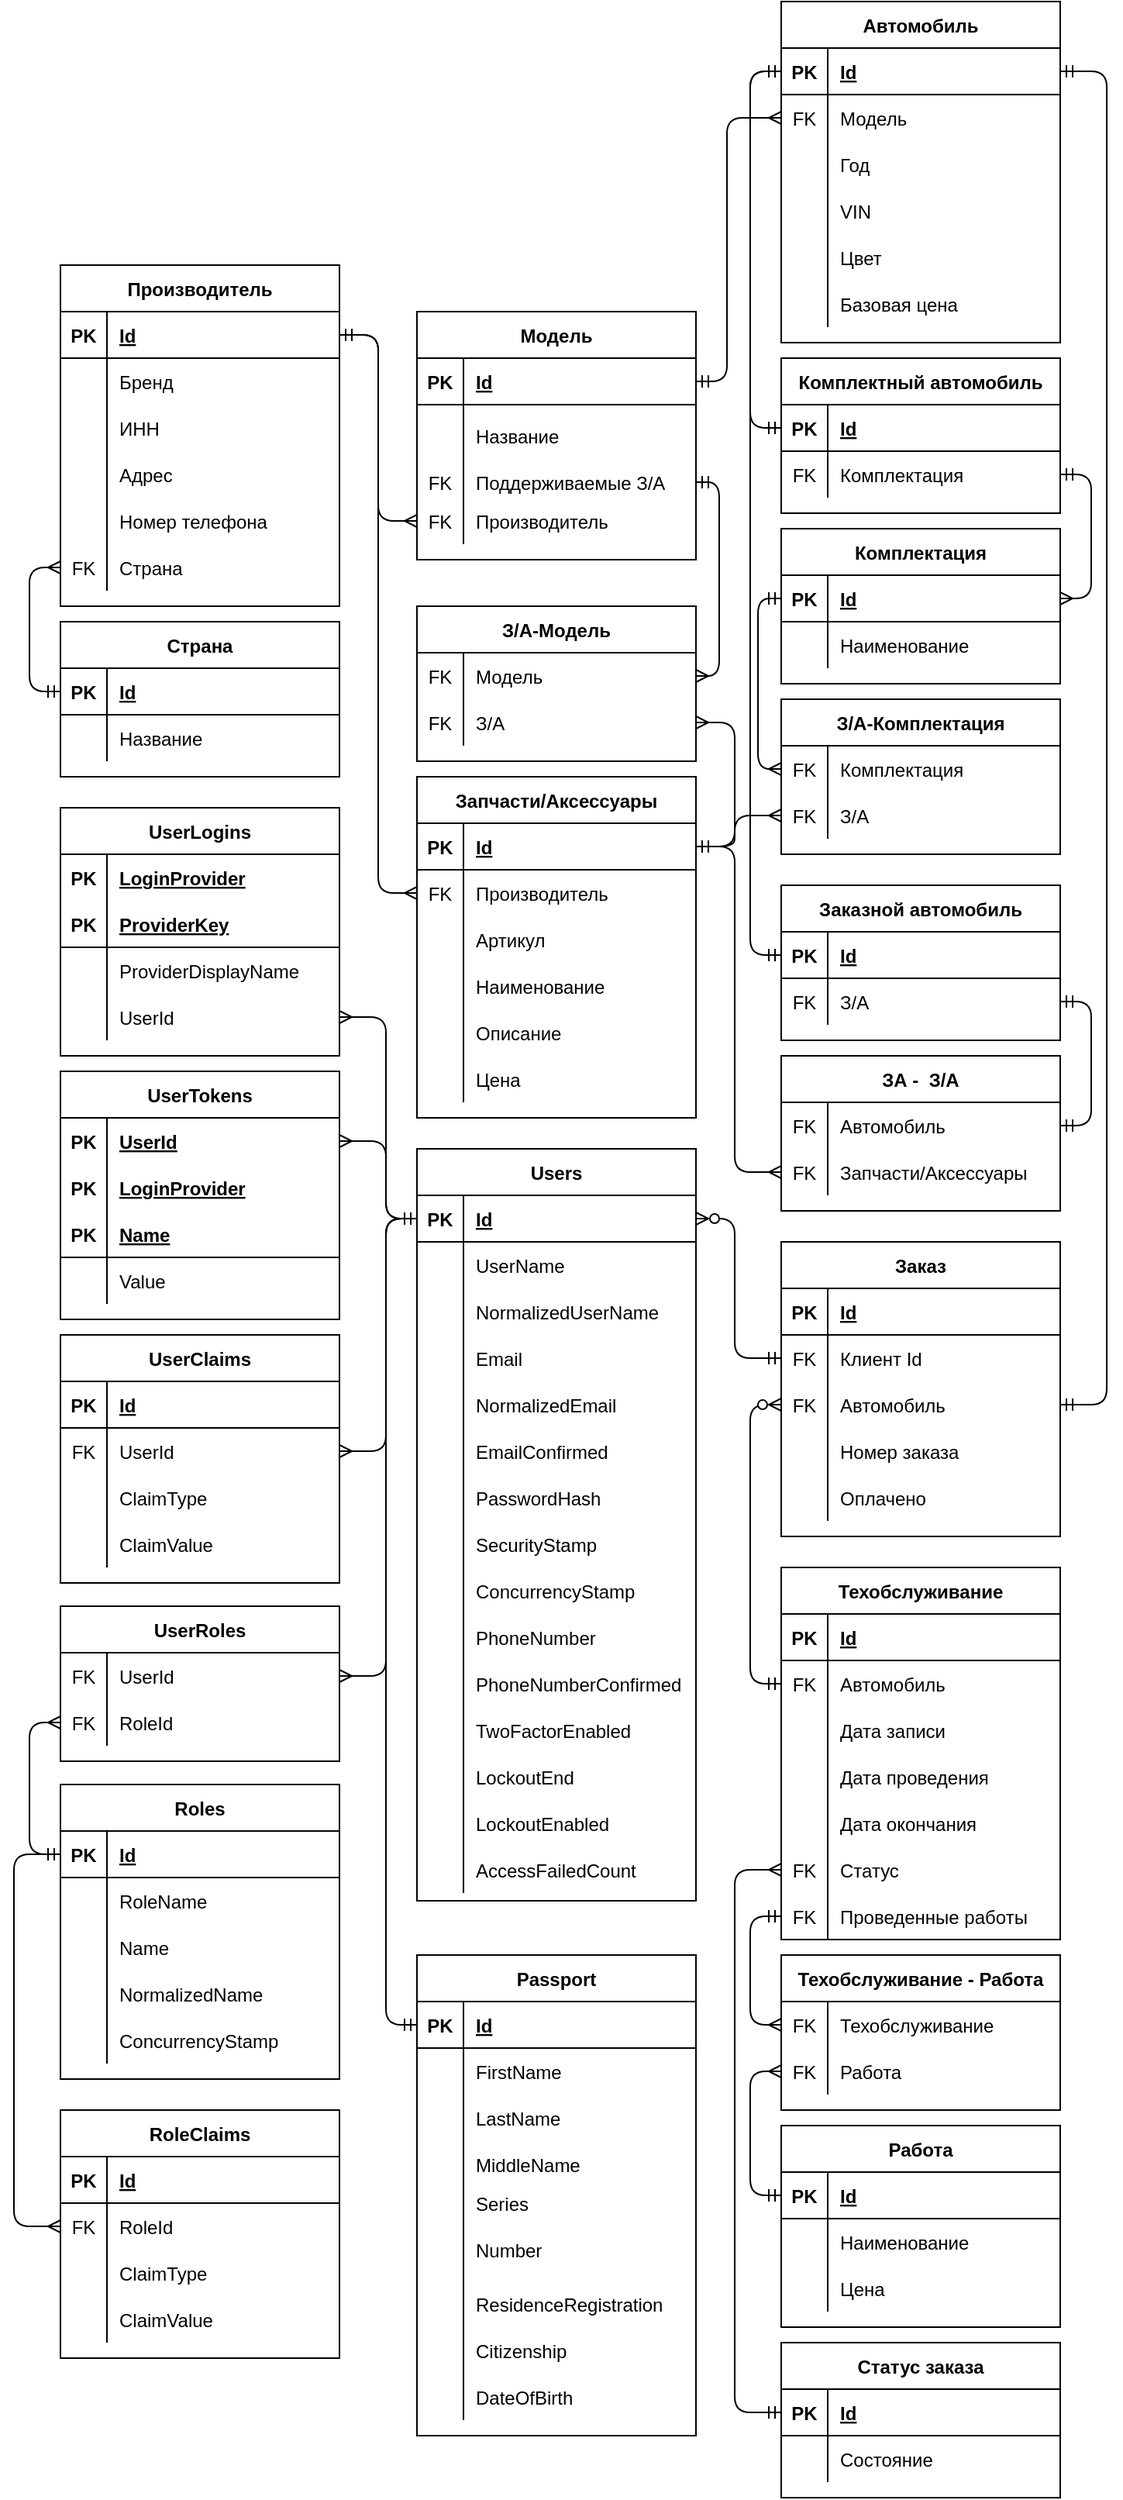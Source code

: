 <mxfile version="15.7.1" type="device"><diagram id="rkxyz2dtwRwnLPVNtKkn" name="Страница 1"><mxGraphModel dx="1155" dy="532" grid="1" gridSize="10" guides="1" tooltips="1" connect="1" arrows="1" fold="1" page="1" pageScale="1" pageWidth="1169" pageHeight="1654" math="0" shadow="0"><root><mxCell id="0"/><mxCell id="1" parent="0"/><mxCell id="e1-2FARcUPWZDy7yhOYV-1" value="Страна" style="shape=table;startSize=30;container=1;collapsible=1;childLayout=tableLayout;fixedRows=1;rowLines=0;fontStyle=1;align=center;resizeLast=1;" parent="1" vertex="1"><mxGeometry x="125" y="430" width="180" height="100" as="geometry"/></mxCell><mxCell id="e1-2FARcUPWZDy7yhOYV-2" value="" style="shape=partialRectangle;collapsible=0;dropTarget=0;pointerEvents=0;fillColor=none;top=0;left=0;bottom=1;right=0;points=[[0,0.5],[1,0.5]];portConstraint=eastwest;" parent="e1-2FARcUPWZDy7yhOYV-1" vertex="1"><mxGeometry y="30" width="180" height="30" as="geometry"/></mxCell><mxCell id="e1-2FARcUPWZDy7yhOYV-3" value="PK" style="shape=partialRectangle;connectable=0;fillColor=none;top=0;left=0;bottom=0;right=0;fontStyle=1;overflow=hidden;" parent="e1-2FARcUPWZDy7yhOYV-2" vertex="1"><mxGeometry width="30" height="30" as="geometry"><mxRectangle width="30" height="30" as="alternateBounds"/></mxGeometry></mxCell><mxCell id="e1-2FARcUPWZDy7yhOYV-4" value="Id" style="shape=partialRectangle;connectable=0;fillColor=none;top=0;left=0;bottom=0;right=0;align=left;spacingLeft=6;fontStyle=5;overflow=hidden;" parent="e1-2FARcUPWZDy7yhOYV-2" vertex="1"><mxGeometry x="30" width="150" height="30" as="geometry"><mxRectangle width="150" height="30" as="alternateBounds"/></mxGeometry></mxCell><mxCell id="e1-2FARcUPWZDy7yhOYV-5" value="" style="shape=partialRectangle;collapsible=0;dropTarget=0;pointerEvents=0;fillColor=none;top=0;left=0;bottom=0;right=0;points=[[0,0.5],[1,0.5]];portConstraint=eastwest;" parent="e1-2FARcUPWZDy7yhOYV-1" vertex="1"><mxGeometry y="60" width="180" height="30" as="geometry"/></mxCell><mxCell id="e1-2FARcUPWZDy7yhOYV-6" value="" style="shape=partialRectangle;connectable=0;fillColor=none;top=0;left=0;bottom=0;right=0;editable=1;overflow=hidden;" parent="e1-2FARcUPWZDy7yhOYV-5" vertex="1"><mxGeometry width="30" height="30" as="geometry"><mxRectangle width="30" height="30" as="alternateBounds"/></mxGeometry></mxCell><mxCell id="e1-2FARcUPWZDy7yhOYV-7" value="Название" style="shape=partialRectangle;connectable=0;fillColor=none;top=0;left=0;bottom=0;right=0;align=left;spacingLeft=6;overflow=hidden;" parent="e1-2FARcUPWZDy7yhOYV-5" vertex="1"><mxGeometry x="30" width="150" height="30" as="geometry"><mxRectangle width="150" height="30" as="alternateBounds"/></mxGeometry></mxCell><mxCell id="e1-2FARcUPWZDy7yhOYV-14" value="Производитель" style="shape=table;startSize=30;container=1;collapsible=1;childLayout=tableLayout;fixedRows=1;rowLines=0;fontStyle=1;align=center;resizeLast=1;" parent="1" vertex="1"><mxGeometry x="125" y="200" width="180" height="220" as="geometry"/></mxCell><mxCell id="e1-2FARcUPWZDy7yhOYV-15" value="" style="shape=partialRectangle;collapsible=0;dropTarget=0;pointerEvents=0;fillColor=none;top=0;left=0;bottom=1;right=0;points=[[0,0.5],[1,0.5]];portConstraint=eastwest;" parent="e1-2FARcUPWZDy7yhOYV-14" vertex="1"><mxGeometry y="30" width="180" height="30" as="geometry"/></mxCell><mxCell id="e1-2FARcUPWZDy7yhOYV-16" value="PK" style="shape=partialRectangle;connectable=0;fillColor=none;top=0;left=0;bottom=0;right=0;fontStyle=1;overflow=hidden;" parent="e1-2FARcUPWZDy7yhOYV-15" vertex="1"><mxGeometry width="30" height="30" as="geometry"><mxRectangle width="30" height="30" as="alternateBounds"/></mxGeometry></mxCell><mxCell id="e1-2FARcUPWZDy7yhOYV-17" value="Id" style="shape=partialRectangle;connectable=0;fillColor=none;top=0;left=0;bottom=0;right=0;align=left;spacingLeft=6;fontStyle=5;overflow=hidden;" parent="e1-2FARcUPWZDy7yhOYV-15" vertex="1"><mxGeometry x="30" width="150" height="30" as="geometry"><mxRectangle width="150" height="30" as="alternateBounds"/></mxGeometry></mxCell><mxCell id="e1-2FARcUPWZDy7yhOYV-18" value="" style="shape=partialRectangle;collapsible=0;dropTarget=0;pointerEvents=0;fillColor=none;top=0;left=0;bottom=0;right=0;points=[[0,0.5],[1,0.5]];portConstraint=eastwest;" parent="e1-2FARcUPWZDy7yhOYV-14" vertex="1"><mxGeometry y="60" width="180" height="30" as="geometry"/></mxCell><mxCell id="e1-2FARcUPWZDy7yhOYV-19" value="" style="shape=partialRectangle;connectable=0;fillColor=none;top=0;left=0;bottom=0;right=0;editable=1;overflow=hidden;" parent="e1-2FARcUPWZDy7yhOYV-18" vertex="1"><mxGeometry width="30" height="30" as="geometry"><mxRectangle width="30" height="30" as="alternateBounds"/></mxGeometry></mxCell><mxCell id="e1-2FARcUPWZDy7yhOYV-20" value="Бренд" style="shape=partialRectangle;connectable=0;fillColor=none;top=0;left=0;bottom=0;right=0;align=left;spacingLeft=6;overflow=hidden;" parent="e1-2FARcUPWZDy7yhOYV-18" vertex="1"><mxGeometry x="30" width="150" height="30" as="geometry"><mxRectangle width="150" height="30" as="alternateBounds"/></mxGeometry></mxCell><mxCell id="WDoz30WSwsZXtUyf-DyM-171" value="" style="shape=partialRectangle;collapsible=0;dropTarget=0;pointerEvents=0;fillColor=none;top=0;left=0;bottom=0;right=0;points=[[0,0.5],[1,0.5]];portConstraint=eastwest;" parent="e1-2FARcUPWZDy7yhOYV-14" vertex="1"><mxGeometry y="90" width="180" height="30" as="geometry"/></mxCell><mxCell id="WDoz30WSwsZXtUyf-DyM-172" value="" style="shape=partialRectangle;connectable=0;fillColor=none;top=0;left=0;bottom=0;right=0;editable=1;overflow=hidden;" parent="WDoz30WSwsZXtUyf-DyM-171" vertex="1"><mxGeometry width="30" height="30" as="geometry"><mxRectangle width="30" height="30" as="alternateBounds"/></mxGeometry></mxCell><mxCell id="WDoz30WSwsZXtUyf-DyM-173" value="ИНН" style="shape=partialRectangle;connectable=0;fillColor=none;top=0;left=0;bottom=0;right=0;align=left;spacingLeft=6;overflow=hidden;" parent="WDoz30WSwsZXtUyf-DyM-171" vertex="1"><mxGeometry x="30" width="150" height="30" as="geometry"><mxRectangle width="150" height="30" as="alternateBounds"/></mxGeometry></mxCell><mxCell id="WDoz30WSwsZXtUyf-DyM-174" value="" style="shape=partialRectangle;collapsible=0;dropTarget=0;pointerEvents=0;fillColor=none;top=0;left=0;bottom=0;right=0;points=[[0,0.5],[1,0.5]];portConstraint=eastwest;" parent="e1-2FARcUPWZDy7yhOYV-14" vertex="1"><mxGeometry y="120" width="180" height="30" as="geometry"/></mxCell><mxCell id="WDoz30WSwsZXtUyf-DyM-175" value="" style="shape=partialRectangle;connectable=0;fillColor=none;top=0;left=0;bottom=0;right=0;editable=1;overflow=hidden;" parent="WDoz30WSwsZXtUyf-DyM-174" vertex="1"><mxGeometry width="30" height="30" as="geometry"><mxRectangle width="30" height="30" as="alternateBounds"/></mxGeometry></mxCell><mxCell id="WDoz30WSwsZXtUyf-DyM-176" value="Адрес" style="shape=partialRectangle;connectable=0;fillColor=none;top=0;left=0;bottom=0;right=0;align=left;spacingLeft=6;overflow=hidden;" parent="WDoz30WSwsZXtUyf-DyM-174" vertex="1"><mxGeometry x="30" width="150" height="30" as="geometry"><mxRectangle width="150" height="30" as="alternateBounds"/></mxGeometry></mxCell><mxCell id="WDoz30WSwsZXtUyf-DyM-177" value="" style="shape=partialRectangle;collapsible=0;dropTarget=0;pointerEvents=0;fillColor=none;top=0;left=0;bottom=0;right=0;points=[[0,0.5],[1,0.5]];portConstraint=eastwest;" parent="e1-2FARcUPWZDy7yhOYV-14" vertex="1"><mxGeometry y="150" width="180" height="30" as="geometry"/></mxCell><mxCell id="WDoz30WSwsZXtUyf-DyM-178" value="" style="shape=partialRectangle;connectable=0;fillColor=none;top=0;left=0;bottom=0;right=0;editable=1;overflow=hidden;" parent="WDoz30WSwsZXtUyf-DyM-177" vertex="1"><mxGeometry width="30" height="30" as="geometry"><mxRectangle width="30" height="30" as="alternateBounds"/></mxGeometry></mxCell><mxCell id="WDoz30WSwsZXtUyf-DyM-179" value="Номер телефона" style="shape=partialRectangle;connectable=0;fillColor=none;top=0;left=0;bottom=0;right=0;align=left;spacingLeft=6;overflow=hidden;" parent="WDoz30WSwsZXtUyf-DyM-177" vertex="1"><mxGeometry x="30" width="150" height="30" as="geometry"><mxRectangle width="150" height="30" as="alternateBounds"/></mxGeometry></mxCell><mxCell id="e1-2FARcUPWZDy7yhOYV-21" value="" style="shape=partialRectangle;collapsible=0;dropTarget=0;pointerEvents=0;fillColor=none;top=0;left=0;bottom=0;right=0;points=[[0,0.5],[1,0.5]];portConstraint=eastwest;" parent="e1-2FARcUPWZDy7yhOYV-14" vertex="1"><mxGeometry y="180" width="180" height="30" as="geometry"/></mxCell><mxCell id="e1-2FARcUPWZDy7yhOYV-22" value="FK" style="shape=partialRectangle;connectable=0;fillColor=none;top=0;left=0;bottom=0;right=0;editable=1;overflow=hidden;" parent="e1-2FARcUPWZDy7yhOYV-21" vertex="1"><mxGeometry width="30" height="30" as="geometry"><mxRectangle width="30" height="30" as="alternateBounds"/></mxGeometry></mxCell><mxCell id="e1-2FARcUPWZDy7yhOYV-23" value="Страна" style="shape=partialRectangle;connectable=0;fillColor=none;top=0;left=0;bottom=0;right=0;align=left;spacingLeft=6;overflow=hidden;" parent="e1-2FARcUPWZDy7yhOYV-21" vertex="1"><mxGeometry x="30" width="150" height="30" as="geometry"><mxRectangle width="150" height="30" as="alternateBounds"/></mxGeometry></mxCell><mxCell id="e1-2FARcUPWZDy7yhOYV-27" value="Модель" style="shape=table;startSize=30;container=1;collapsible=1;childLayout=tableLayout;fixedRows=1;rowLines=0;fontStyle=1;align=center;resizeLast=1;" parent="1" vertex="1"><mxGeometry x="355" y="230" width="180" height="160" as="geometry"/></mxCell><mxCell id="e1-2FARcUPWZDy7yhOYV-28" value="" style="shape=partialRectangle;collapsible=0;dropTarget=0;pointerEvents=0;fillColor=none;top=0;left=0;bottom=1;right=0;points=[[0,0.5],[1,0.5]];portConstraint=eastwest;" parent="e1-2FARcUPWZDy7yhOYV-27" vertex="1"><mxGeometry y="30" width="180" height="30" as="geometry"/></mxCell><mxCell id="e1-2FARcUPWZDy7yhOYV-29" value="PK" style="shape=partialRectangle;connectable=0;fillColor=none;top=0;left=0;bottom=0;right=0;fontStyle=1;overflow=hidden;" parent="e1-2FARcUPWZDy7yhOYV-28" vertex="1"><mxGeometry width="30" height="30" as="geometry"><mxRectangle width="30" height="30" as="alternateBounds"/></mxGeometry></mxCell><mxCell id="e1-2FARcUPWZDy7yhOYV-30" value="Id" style="shape=partialRectangle;connectable=0;fillColor=none;top=0;left=0;bottom=0;right=0;align=left;spacingLeft=6;fontStyle=5;overflow=hidden;" parent="e1-2FARcUPWZDy7yhOYV-28" vertex="1"><mxGeometry x="30" width="150" height="30" as="geometry"><mxRectangle width="150" height="30" as="alternateBounds"/></mxGeometry></mxCell><mxCell id="e1-2FARcUPWZDy7yhOYV-31" value="" style="shape=partialRectangle;collapsible=0;dropTarget=0;pointerEvents=0;fillColor=none;top=0;left=0;bottom=0;right=0;points=[[0,0.5],[1,0.5]];portConstraint=eastwest;" parent="e1-2FARcUPWZDy7yhOYV-27" vertex="1"><mxGeometry y="60" width="180" height="40" as="geometry"/></mxCell><mxCell id="e1-2FARcUPWZDy7yhOYV-32" value="" style="shape=partialRectangle;connectable=0;fillColor=none;top=0;left=0;bottom=0;right=0;editable=1;overflow=hidden;" parent="e1-2FARcUPWZDy7yhOYV-31" vertex="1"><mxGeometry width="30" height="40" as="geometry"><mxRectangle width="30" height="40" as="alternateBounds"/></mxGeometry></mxCell><mxCell id="e1-2FARcUPWZDy7yhOYV-33" value="Название" style="shape=partialRectangle;connectable=0;fillColor=none;top=0;left=0;bottom=0;right=0;align=left;spacingLeft=6;overflow=hidden;" parent="e1-2FARcUPWZDy7yhOYV-31" vertex="1"><mxGeometry x="30" width="150" height="40" as="geometry"><mxRectangle width="150" height="40" as="alternateBounds"/></mxGeometry></mxCell><mxCell id="e1-2FARcUPWZDy7yhOYV-34" value="" style="shape=partialRectangle;collapsible=0;dropTarget=0;pointerEvents=0;fillColor=none;top=0;left=0;bottom=0;right=0;points=[[0,0.5],[1,0.5]];portConstraint=eastwest;" parent="e1-2FARcUPWZDy7yhOYV-27" vertex="1"><mxGeometry y="100" width="180" height="20" as="geometry"/></mxCell><mxCell id="e1-2FARcUPWZDy7yhOYV-35" value="FK" style="shape=partialRectangle;connectable=0;fillColor=none;top=0;left=0;bottom=0;right=0;editable=1;overflow=hidden;" parent="e1-2FARcUPWZDy7yhOYV-34" vertex="1"><mxGeometry width="30" height="20" as="geometry"><mxRectangle width="30" height="20" as="alternateBounds"/></mxGeometry></mxCell><mxCell id="e1-2FARcUPWZDy7yhOYV-36" value="Поддерживаемые З/А" style="shape=partialRectangle;connectable=0;fillColor=none;top=0;left=0;bottom=0;right=0;align=left;spacingLeft=6;overflow=hidden;" parent="e1-2FARcUPWZDy7yhOYV-34" vertex="1"><mxGeometry x="30" width="150" height="20" as="geometry"><mxRectangle width="150" height="20" as="alternateBounds"/></mxGeometry></mxCell><mxCell id="WDoz30WSwsZXtUyf-DyM-70" value="" style="shape=partialRectangle;collapsible=0;dropTarget=0;pointerEvents=0;fillColor=none;top=0;left=0;bottom=0;right=0;points=[[0,0.5],[1,0.5]];portConstraint=eastwest;" parent="e1-2FARcUPWZDy7yhOYV-27" vertex="1"><mxGeometry y="120" width="180" height="30" as="geometry"/></mxCell><mxCell id="WDoz30WSwsZXtUyf-DyM-71" value="FK" style="shape=partialRectangle;connectable=0;fillColor=none;top=0;left=0;bottom=0;right=0;editable=1;overflow=hidden;" parent="WDoz30WSwsZXtUyf-DyM-70" vertex="1"><mxGeometry width="30" height="30" as="geometry"><mxRectangle width="30" height="30" as="alternateBounds"/></mxGeometry></mxCell><mxCell id="WDoz30WSwsZXtUyf-DyM-72" value="Производитель" style="shape=partialRectangle;connectable=0;fillColor=none;top=0;left=0;bottom=0;right=0;align=left;spacingLeft=6;overflow=hidden;" parent="WDoz30WSwsZXtUyf-DyM-70" vertex="1"><mxGeometry x="30" width="150" height="30" as="geometry"><mxRectangle width="150" height="30" as="alternateBounds"/></mxGeometry></mxCell><mxCell id="e1-2FARcUPWZDy7yhOYV-40" value="" style="fontSize=12;html=1;endArrow=ERmandOne;rounded=1;entryX=0;entryY=0.5;entryDx=0;entryDy=0;exitX=0;exitY=0.5;exitDx=0;exitDy=0;edgeStyle=orthogonalEdgeStyle;startArrow=ERmany;startFill=0;endFill=0;" parent="1" source="e1-2FARcUPWZDy7yhOYV-21" target="e1-2FARcUPWZDy7yhOYV-2" edge="1"><mxGeometry width="100" height="100" relative="1" as="geometry"><mxPoint x="-65" y="450" as="sourcePoint"/><mxPoint x="35" y="350" as="targetPoint"/><Array as="points"><mxPoint x="105" y="395"/><mxPoint x="105" y="475"/></Array></mxGeometry></mxCell><mxCell id="e1-2FARcUPWZDy7yhOYV-41" value="" style="fontSize=12;html=1;endArrow=ERmandOne;rounded=1;entryX=1;entryY=0.5;entryDx=0;entryDy=0;edgeStyle=orthogonalEdgeStyle;startArrow=ERmany;startFill=0;endFill=0;" parent="1" source="WDoz30WSwsZXtUyf-DyM-70" target="e1-2FARcUPWZDy7yhOYV-15" edge="1"><mxGeometry width="100" height="100" relative="1" as="geometry"><mxPoint x="575" y="315" as="sourcePoint"/><mxPoint x="465" y="255" as="targetPoint"/></mxGeometry></mxCell><mxCell id="WDoz30WSwsZXtUyf-DyM-1" value="Автомобиль" style="shape=table;startSize=30;container=1;collapsible=1;childLayout=tableLayout;fixedRows=1;rowLines=0;fontStyle=1;align=center;resizeLast=1;" parent="1" vertex="1"><mxGeometry x="590" y="30" width="180" height="220" as="geometry"/></mxCell><mxCell id="WDoz30WSwsZXtUyf-DyM-2" value="" style="shape=partialRectangle;collapsible=0;dropTarget=0;pointerEvents=0;fillColor=none;top=0;left=0;bottom=1;right=0;points=[[0,0.5],[1,0.5]];portConstraint=eastwest;" parent="WDoz30WSwsZXtUyf-DyM-1" vertex="1"><mxGeometry y="30" width="180" height="30" as="geometry"/></mxCell><mxCell id="WDoz30WSwsZXtUyf-DyM-3" value="PK" style="shape=partialRectangle;connectable=0;fillColor=none;top=0;left=0;bottom=0;right=0;fontStyle=1;overflow=hidden;" parent="WDoz30WSwsZXtUyf-DyM-2" vertex="1"><mxGeometry width="30" height="30" as="geometry"><mxRectangle width="30" height="30" as="alternateBounds"/></mxGeometry></mxCell><mxCell id="WDoz30WSwsZXtUyf-DyM-4" value="Id" style="shape=partialRectangle;connectable=0;fillColor=none;top=0;left=0;bottom=0;right=0;align=left;spacingLeft=6;fontStyle=5;overflow=hidden;" parent="WDoz30WSwsZXtUyf-DyM-2" vertex="1"><mxGeometry x="30" width="150" height="30" as="geometry"><mxRectangle width="150" height="30" as="alternateBounds"/></mxGeometry></mxCell><mxCell id="WDoz30WSwsZXtUyf-DyM-5" value="" style="shape=partialRectangle;collapsible=0;dropTarget=0;pointerEvents=0;fillColor=none;top=0;left=0;bottom=0;right=0;points=[[0,0.5],[1,0.5]];portConstraint=eastwest;" parent="WDoz30WSwsZXtUyf-DyM-1" vertex="1"><mxGeometry y="60" width="180" height="30" as="geometry"/></mxCell><mxCell id="WDoz30WSwsZXtUyf-DyM-6" value="FK" style="shape=partialRectangle;connectable=0;fillColor=none;top=0;left=0;bottom=0;right=0;editable=1;overflow=hidden;" parent="WDoz30WSwsZXtUyf-DyM-5" vertex="1"><mxGeometry width="30" height="30" as="geometry"><mxRectangle width="30" height="30" as="alternateBounds"/></mxGeometry></mxCell><mxCell id="WDoz30WSwsZXtUyf-DyM-7" value="Модель" style="shape=partialRectangle;connectable=0;fillColor=none;top=0;left=0;bottom=0;right=0;align=left;spacingLeft=6;overflow=hidden;" parent="WDoz30WSwsZXtUyf-DyM-5" vertex="1"><mxGeometry x="30" width="150" height="30" as="geometry"><mxRectangle width="150" height="30" as="alternateBounds"/></mxGeometry></mxCell><mxCell id="WDoz30WSwsZXtUyf-DyM-8" value="" style="shape=partialRectangle;collapsible=0;dropTarget=0;pointerEvents=0;fillColor=none;top=0;left=0;bottom=0;right=0;points=[[0,0.5],[1,0.5]];portConstraint=eastwest;" parent="WDoz30WSwsZXtUyf-DyM-1" vertex="1"><mxGeometry y="90" width="180" height="30" as="geometry"/></mxCell><mxCell id="WDoz30WSwsZXtUyf-DyM-9" value="" style="shape=partialRectangle;connectable=0;fillColor=none;top=0;left=0;bottom=0;right=0;editable=1;overflow=hidden;" parent="WDoz30WSwsZXtUyf-DyM-8" vertex="1"><mxGeometry width="30" height="30" as="geometry"><mxRectangle width="30" height="30" as="alternateBounds"/></mxGeometry></mxCell><mxCell id="WDoz30WSwsZXtUyf-DyM-10" value="Год" style="shape=partialRectangle;connectable=0;fillColor=none;top=0;left=0;bottom=0;right=0;align=left;spacingLeft=6;overflow=hidden;" parent="WDoz30WSwsZXtUyf-DyM-8" vertex="1"><mxGeometry x="30" width="150" height="30" as="geometry"><mxRectangle width="150" height="30" as="alternateBounds"/></mxGeometry></mxCell><mxCell id="WDoz30WSwsZXtUyf-DyM-11" value="" style="shape=partialRectangle;collapsible=0;dropTarget=0;pointerEvents=0;fillColor=none;top=0;left=0;bottom=0;right=0;points=[[0,0.5],[1,0.5]];portConstraint=eastwest;" parent="WDoz30WSwsZXtUyf-DyM-1" vertex="1"><mxGeometry y="120" width="180" height="30" as="geometry"/></mxCell><mxCell id="WDoz30WSwsZXtUyf-DyM-12" value="" style="shape=partialRectangle;connectable=0;fillColor=none;top=0;left=0;bottom=0;right=0;editable=1;overflow=hidden;" parent="WDoz30WSwsZXtUyf-DyM-11" vertex="1"><mxGeometry width="30" height="30" as="geometry"><mxRectangle width="30" height="30" as="alternateBounds"/></mxGeometry></mxCell><mxCell id="WDoz30WSwsZXtUyf-DyM-13" value="VIN" style="shape=partialRectangle;connectable=0;fillColor=none;top=0;left=0;bottom=0;right=0;align=left;spacingLeft=6;overflow=hidden;" parent="WDoz30WSwsZXtUyf-DyM-11" vertex="1"><mxGeometry x="30" width="150" height="30" as="geometry"><mxRectangle width="150" height="30" as="alternateBounds"/></mxGeometry></mxCell><mxCell id="WDoz30WSwsZXtUyf-DyM-29" value="" style="shape=partialRectangle;collapsible=0;dropTarget=0;pointerEvents=0;fillColor=none;top=0;left=0;bottom=0;right=0;points=[[0,0.5],[1,0.5]];portConstraint=eastwest;" parent="WDoz30WSwsZXtUyf-DyM-1" vertex="1"><mxGeometry y="150" width="180" height="30" as="geometry"/></mxCell><mxCell id="WDoz30WSwsZXtUyf-DyM-30" value="" style="shape=partialRectangle;connectable=0;fillColor=none;top=0;left=0;bottom=0;right=0;editable=1;overflow=hidden;" parent="WDoz30WSwsZXtUyf-DyM-29" vertex="1"><mxGeometry width="30" height="30" as="geometry"><mxRectangle width="30" height="30" as="alternateBounds"/></mxGeometry></mxCell><mxCell id="WDoz30WSwsZXtUyf-DyM-31" value="Цвет" style="shape=partialRectangle;connectable=0;fillColor=none;top=0;left=0;bottom=0;right=0;align=left;spacingLeft=6;overflow=hidden;" parent="WDoz30WSwsZXtUyf-DyM-29" vertex="1"><mxGeometry x="30" width="150" height="30" as="geometry"><mxRectangle width="150" height="30" as="alternateBounds"/></mxGeometry></mxCell><mxCell id="WDoz30WSwsZXtUyf-DyM-15" value="" style="shape=partialRectangle;collapsible=0;dropTarget=0;pointerEvents=0;fillColor=none;top=0;left=0;bottom=0;right=0;points=[[0,0.5],[1,0.5]];portConstraint=eastwest;" parent="WDoz30WSwsZXtUyf-DyM-1" vertex="1"><mxGeometry y="180" width="180" height="30" as="geometry"/></mxCell><mxCell id="WDoz30WSwsZXtUyf-DyM-16" value="" style="shape=partialRectangle;connectable=0;fillColor=none;top=0;left=0;bottom=0;right=0;editable=1;overflow=hidden;" parent="WDoz30WSwsZXtUyf-DyM-15" vertex="1"><mxGeometry width="30" height="30" as="geometry"><mxRectangle width="30" height="30" as="alternateBounds"/></mxGeometry></mxCell><mxCell id="WDoz30WSwsZXtUyf-DyM-17" value="Базовая цена " style="shape=partialRectangle;connectable=0;fillColor=none;top=0;left=0;bottom=0;right=0;align=left;spacingLeft=6;overflow=hidden;" parent="WDoz30WSwsZXtUyf-DyM-15" vertex="1"><mxGeometry x="30" width="150" height="30" as="geometry"><mxRectangle width="150" height="30" as="alternateBounds"/></mxGeometry></mxCell><mxCell id="WDoz30WSwsZXtUyf-DyM-14" value="" style="fontSize=12;html=1;endArrow=ERmandOne;rounded=1;entryX=1;entryY=0.5;entryDx=0;entryDy=0;edgeStyle=orthogonalEdgeStyle;startArrow=ERmany;startFill=0;endFill=0;exitX=0;exitY=0.5;exitDx=0;exitDy=0;" parent="1" source="WDoz30WSwsZXtUyf-DyM-5" target="e1-2FARcUPWZDy7yhOYV-28" edge="1"><mxGeometry width="100" height="100" relative="1" as="geometry"><mxPoint x="1185" y="330" as="sourcePoint"/><mxPoint x="755" y="255" as="targetPoint"/><Array as="points"><mxPoint x="555" y="105"/><mxPoint x="555" y="275"/></Array></mxGeometry></mxCell><mxCell id="WDoz30WSwsZXtUyf-DyM-40" value="Комплектация" style="shape=table;startSize=30;container=1;collapsible=1;childLayout=tableLayout;fixedRows=1;rowLines=0;fontStyle=1;align=center;resizeLast=1;" parent="1" vertex="1"><mxGeometry x="590" y="370" width="180" height="100" as="geometry"/></mxCell><mxCell id="WDoz30WSwsZXtUyf-DyM-41" value="" style="shape=partialRectangle;collapsible=0;dropTarget=0;pointerEvents=0;fillColor=none;top=0;left=0;bottom=1;right=0;points=[[0,0.5],[1,0.5]];portConstraint=eastwest;" parent="WDoz30WSwsZXtUyf-DyM-40" vertex="1"><mxGeometry y="30" width="180" height="30" as="geometry"/></mxCell><mxCell id="WDoz30WSwsZXtUyf-DyM-42" value="PK" style="shape=partialRectangle;connectable=0;fillColor=none;top=0;left=0;bottom=0;right=0;fontStyle=1;overflow=hidden;" parent="WDoz30WSwsZXtUyf-DyM-41" vertex="1"><mxGeometry width="30" height="30" as="geometry"><mxRectangle width="30" height="30" as="alternateBounds"/></mxGeometry></mxCell><mxCell id="WDoz30WSwsZXtUyf-DyM-43" value="Id" style="shape=partialRectangle;connectable=0;fillColor=none;top=0;left=0;bottom=0;right=0;align=left;spacingLeft=6;fontStyle=5;overflow=hidden;" parent="WDoz30WSwsZXtUyf-DyM-41" vertex="1"><mxGeometry x="30" width="150" height="30" as="geometry"><mxRectangle width="150" height="30" as="alternateBounds"/></mxGeometry></mxCell><mxCell id="WDoz30WSwsZXtUyf-DyM-44" value="" style="shape=partialRectangle;collapsible=0;dropTarget=0;pointerEvents=0;fillColor=none;top=0;left=0;bottom=0;right=0;points=[[0,0.5],[1,0.5]];portConstraint=eastwest;" parent="WDoz30WSwsZXtUyf-DyM-40" vertex="1"><mxGeometry y="60" width="180" height="30" as="geometry"/></mxCell><mxCell id="WDoz30WSwsZXtUyf-DyM-45" value="" style="shape=partialRectangle;connectable=0;fillColor=none;top=0;left=0;bottom=0;right=0;editable=1;overflow=hidden;" parent="WDoz30WSwsZXtUyf-DyM-44" vertex="1"><mxGeometry width="30" height="30" as="geometry"><mxRectangle width="30" height="30" as="alternateBounds"/></mxGeometry></mxCell><mxCell id="WDoz30WSwsZXtUyf-DyM-46" value="Наименование" style="shape=partialRectangle;connectable=0;fillColor=none;top=0;left=0;bottom=0;right=0;align=left;spacingLeft=6;overflow=hidden;" parent="WDoz30WSwsZXtUyf-DyM-44" vertex="1"><mxGeometry x="30" width="150" height="30" as="geometry"><mxRectangle width="150" height="30" as="alternateBounds"/></mxGeometry></mxCell><mxCell id="WDoz30WSwsZXtUyf-DyM-56" value="Запчасти/Аксессуары" style="shape=table;startSize=30;container=1;collapsible=1;childLayout=tableLayout;fixedRows=1;rowLines=0;fontStyle=1;align=center;resizeLast=1;" parent="1" vertex="1"><mxGeometry x="355" y="530" width="180" height="220" as="geometry"/></mxCell><mxCell id="WDoz30WSwsZXtUyf-DyM-57" value="" style="shape=partialRectangle;collapsible=0;dropTarget=0;pointerEvents=0;fillColor=none;top=0;left=0;bottom=1;right=0;points=[[0,0.5],[1,0.5]];portConstraint=eastwest;" parent="WDoz30WSwsZXtUyf-DyM-56" vertex="1"><mxGeometry y="30" width="180" height="30" as="geometry"/></mxCell><mxCell id="WDoz30WSwsZXtUyf-DyM-58" value="PK" style="shape=partialRectangle;connectable=0;fillColor=none;top=0;left=0;bottom=0;right=0;fontStyle=1;overflow=hidden;" parent="WDoz30WSwsZXtUyf-DyM-57" vertex="1"><mxGeometry width="30" height="30" as="geometry"><mxRectangle width="30" height="30" as="alternateBounds"/></mxGeometry></mxCell><mxCell id="WDoz30WSwsZXtUyf-DyM-59" value="Id" style="shape=partialRectangle;connectable=0;fillColor=none;top=0;left=0;bottom=0;right=0;align=left;spacingLeft=6;fontStyle=5;overflow=hidden;" parent="WDoz30WSwsZXtUyf-DyM-57" vertex="1"><mxGeometry x="30" width="150" height="30" as="geometry"><mxRectangle width="150" height="30" as="alternateBounds"/></mxGeometry></mxCell><mxCell id="WDoz30WSwsZXtUyf-DyM-167" value="" style="shape=partialRectangle;collapsible=0;dropTarget=0;pointerEvents=0;fillColor=none;top=0;left=0;bottom=0;right=0;points=[[0,0.5],[1,0.5]];portConstraint=eastwest;" parent="WDoz30WSwsZXtUyf-DyM-56" vertex="1"><mxGeometry y="60" width="180" height="30" as="geometry"/></mxCell><mxCell id="WDoz30WSwsZXtUyf-DyM-168" value="FK" style="shape=partialRectangle;connectable=0;fillColor=none;top=0;left=0;bottom=0;right=0;editable=1;overflow=hidden;" parent="WDoz30WSwsZXtUyf-DyM-167" vertex="1"><mxGeometry width="30" height="30" as="geometry"><mxRectangle width="30" height="30" as="alternateBounds"/></mxGeometry></mxCell><mxCell id="WDoz30WSwsZXtUyf-DyM-169" value="Производитель" style="shape=partialRectangle;connectable=0;fillColor=none;top=0;left=0;bottom=0;right=0;align=left;spacingLeft=6;overflow=hidden;" parent="WDoz30WSwsZXtUyf-DyM-167" vertex="1"><mxGeometry x="30" width="150" height="30" as="geometry"><mxRectangle width="150" height="30" as="alternateBounds"/></mxGeometry></mxCell><mxCell id="WDoz30WSwsZXtUyf-DyM-164" value="" style="shape=partialRectangle;collapsible=0;dropTarget=0;pointerEvents=0;fillColor=none;top=0;left=0;bottom=0;right=0;points=[[0,0.5],[1,0.5]];portConstraint=eastwest;" parent="WDoz30WSwsZXtUyf-DyM-56" vertex="1"><mxGeometry y="90" width="180" height="30" as="geometry"/></mxCell><mxCell id="WDoz30WSwsZXtUyf-DyM-165" value="" style="shape=partialRectangle;connectable=0;fillColor=none;top=0;left=0;bottom=0;right=0;editable=1;overflow=hidden;" parent="WDoz30WSwsZXtUyf-DyM-164" vertex="1"><mxGeometry width="30" height="30" as="geometry"><mxRectangle width="30" height="30" as="alternateBounds"/></mxGeometry></mxCell><mxCell id="WDoz30WSwsZXtUyf-DyM-166" value="Артикул " style="shape=partialRectangle;connectable=0;fillColor=none;top=0;left=0;bottom=0;right=0;align=left;spacingLeft=6;overflow=hidden;" parent="WDoz30WSwsZXtUyf-DyM-164" vertex="1"><mxGeometry x="30" width="150" height="30" as="geometry"><mxRectangle width="150" height="30" as="alternateBounds"/></mxGeometry></mxCell><mxCell id="WDoz30WSwsZXtUyf-DyM-60" value="" style="shape=partialRectangle;collapsible=0;dropTarget=0;pointerEvents=0;fillColor=none;top=0;left=0;bottom=0;right=0;points=[[0,0.5],[1,0.5]];portConstraint=eastwest;" parent="WDoz30WSwsZXtUyf-DyM-56" vertex="1"><mxGeometry y="120" width="180" height="30" as="geometry"/></mxCell><mxCell id="WDoz30WSwsZXtUyf-DyM-61" value="" style="shape=partialRectangle;connectable=0;fillColor=none;top=0;left=0;bottom=0;right=0;editable=1;overflow=hidden;" parent="WDoz30WSwsZXtUyf-DyM-60" vertex="1"><mxGeometry width="30" height="30" as="geometry"><mxRectangle width="30" height="30" as="alternateBounds"/></mxGeometry></mxCell><mxCell id="WDoz30WSwsZXtUyf-DyM-62" value="Наименование " style="shape=partialRectangle;connectable=0;fillColor=none;top=0;left=0;bottom=0;right=0;align=left;spacingLeft=6;overflow=hidden;" parent="WDoz30WSwsZXtUyf-DyM-60" vertex="1"><mxGeometry x="30" width="150" height="30" as="geometry"><mxRectangle width="150" height="30" as="alternateBounds"/></mxGeometry></mxCell><mxCell id="WDoz30WSwsZXtUyf-DyM-63" value="" style="shape=partialRectangle;collapsible=0;dropTarget=0;pointerEvents=0;fillColor=none;top=0;left=0;bottom=0;right=0;points=[[0,0.5],[1,0.5]];portConstraint=eastwest;" parent="WDoz30WSwsZXtUyf-DyM-56" vertex="1"><mxGeometry y="150" width="180" height="30" as="geometry"/></mxCell><mxCell id="WDoz30WSwsZXtUyf-DyM-64" value="" style="shape=partialRectangle;connectable=0;fillColor=none;top=0;left=0;bottom=0;right=0;editable=1;overflow=hidden;" parent="WDoz30WSwsZXtUyf-DyM-63" vertex="1"><mxGeometry width="30" height="30" as="geometry"><mxRectangle width="30" height="30" as="alternateBounds"/></mxGeometry></mxCell><mxCell id="WDoz30WSwsZXtUyf-DyM-65" value="Описание" style="shape=partialRectangle;connectable=0;fillColor=none;top=0;left=0;bottom=0;right=0;align=left;spacingLeft=6;overflow=hidden;" parent="WDoz30WSwsZXtUyf-DyM-63" vertex="1"><mxGeometry x="30" width="150" height="30" as="geometry"><mxRectangle width="150" height="30" as="alternateBounds"/></mxGeometry></mxCell><mxCell id="WDoz30WSwsZXtUyf-DyM-66" value="" style="shape=partialRectangle;collapsible=0;dropTarget=0;pointerEvents=0;fillColor=none;top=0;left=0;bottom=0;right=0;points=[[0,0.5],[1,0.5]];portConstraint=eastwest;" parent="WDoz30WSwsZXtUyf-DyM-56" vertex="1"><mxGeometry y="180" width="180" height="30" as="geometry"/></mxCell><mxCell id="WDoz30WSwsZXtUyf-DyM-67" value="" style="shape=partialRectangle;connectable=0;fillColor=none;top=0;left=0;bottom=0;right=0;editable=1;overflow=hidden;" parent="WDoz30WSwsZXtUyf-DyM-66" vertex="1"><mxGeometry width="30" height="30" as="geometry"><mxRectangle width="30" height="30" as="alternateBounds"/></mxGeometry></mxCell><mxCell id="WDoz30WSwsZXtUyf-DyM-68" value="Цена" style="shape=partialRectangle;connectable=0;fillColor=none;top=0;left=0;bottom=0;right=0;align=left;spacingLeft=6;overflow=hidden;" parent="WDoz30WSwsZXtUyf-DyM-66" vertex="1"><mxGeometry x="30" width="150" height="30" as="geometry"><mxRectangle width="150" height="30" as="alternateBounds"/></mxGeometry></mxCell><mxCell id="WDoz30WSwsZXtUyf-DyM-69" value="" style="edgeStyle=orthogonalEdgeStyle;fontSize=12;html=1;endArrow=ERmandOne;startArrow=ERmany;rounded=1;jumpStyle=none;startFill=0;exitX=0;exitY=0.5;exitDx=0;exitDy=0;entryX=0;entryY=0.5;entryDx=0;entryDy=0;endFill=0;" parent="1" source="WDoz30WSwsZXtUyf-DyM-78" target="WDoz30WSwsZXtUyf-DyM-41" edge="1"><mxGeometry width="100" height="100" relative="1" as="geometry"><mxPoint x="775" y="505" as="sourcePoint"/><mxPoint x="575" y="310" as="targetPoint"/><Array as="points"><mxPoint x="575" y="525"/><mxPoint x="575" y="415"/></Array></mxGeometry></mxCell><mxCell id="WDoz30WSwsZXtUyf-DyM-73" value="" style="edgeStyle=orthogonalEdgeStyle;fontSize=12;html=1;endArrow=ERmandOne;startArrow=ERmany;rounded=1;jumpStyle=none;startFill=0;exitX=1;exitY=0.5;exitDx=0;exitDy=0;entryX=1;entryY=0.5;entryDx=0;entryDy=0;endFill=0;" parent="1" source="WDoz30WSwsZXtUyf-DyM-89" target="e1-2FARcUPWZDy7yhOYV-34" edge="1"><mxGeometry width="100" height="100" relative="1" as="geometry"><mxPoint x="775" y="420" as="sourcePoint"/><mxPoint x="535" y="390" as="targetPoint"/><Array as="points"><mxPoint x="550" y="465"/><mxPoint x="550" y="340"/></Array></mxGeometry></mxCell><mxCell id="WDoz30WSwsZXtUyf-DyM-74" value="З/А-Комплектация" style="shape=table;startSize=30;container=1;collapsible=1;childLayout=tableLayout;fixedRows=1;rowLines=0;fontStyle=1;align=center;resizeLast=1;" parent="1" vertex="1"><mxGeometry x="590" y="480" width="180" height="100" as="geometry"/></mxCell><mxCell id="WDoz30WSwsZXtUyf-DyM-78" value="" style="shape=partialRectangle;collapsible=0;dropTarget=0;pointerEvents=0;fillColor=none;top=0;left=0;bottom=0;right=0;points=[[0,0.5],[1,0.5]];portConstraint=eastwest;" parent="WDoz30WSwsZXtUyf-DyM-74" vertex="1"><mxGeometry y="30" width="180" height="30" as="geometry"/></mxCell><mxCell id="WDoz30WSwsZXtUyf-DyM-79" value="FK" style="shape=partialRectangle;connectable=0;fillColor=none;top=0;left=0;bottom=0;right=0;editable=1;overflow=hidden;" parent="WDoz30WSwsZXtUyf-DyM-78" vertex="1"><mxGeometry width="30" height="30" as="geometry"><mxRectangle width="30" height="30" as="alternateBounds"/></mxGeometry></mxCell><mxCell id="WDoz30WSwsZXtUyf-DyM-80" value="Комплектация" style="shape=partialRectangle;connectable=0;fillColor=none;top=0;left=0;bottom=0;right=0;align=left;spacingLeft=6;overflow=hidden;" parent="WDoz30WSwsZXtUyf-DyM-78" vertex="1"><mxGeometry x="30" width="150" height="30" as="geometry"><mxRectangle width="150" height="30" as="alternateBounds"/></mxGeometry></mxCell><mxCell id="WDoz30WSwsZXtUyf-DyM-81" value="" style="shape=partialRectangle;collapsible=0;dropTarget=0;pointerEvents=0;fillColor=none;top=0;left=0;bottom=0;right=0;points=[[0,0.5],[1,0.5]];portConstraint=eastwest;" parent="WDoz30WSwsZXtUyf-DyM-74" vertex="1"><mxGeometry y="60" width="180" height="30" as="geometry"/></mxCell><mxCell id="WDoz30WSwsZXtUyf-DyM-82" value="FK" style="shape=partialRectangle;connectable=0;fillColor=none;top=0;left=0;bottom=0;right=0;editable=1;overflow=hidden;" parent="WDoz30WSwsZXtUyf-DyM-81" vertex="1"><mxGeometry width="30" height="30" as="geometry"><mxRectangle width="30" height="30" as="alternateBounds"/></mxGeometry></mxCell><mxCell id="WDoz30WSwsZXtUyf-DyM-83" value="З/А" style="shape=partialRectangle;connectable=0;fillColor=none;top=0;left=0;bottom=0;right=0;align=left;spacingLeft=6;overflow=hidden;" parent="WDoz30WSwsZXtUyf-DyM-81" vertex="1"><mxGeometry x="30" width="150" height="30" as="geometry"><mxRectangle width="150" height="30" as="alternateBounds"/></mxGeometry></mxCell><mxCell id="WDoz30WSwsZXtUyf-DyM-87" value="" style="edgeStyle=orthogonalEdgeStyle;fontSize=12;html=1;endArrow=ERmandOne;startArrow=ERmany;rounded=1;jumpStyle=none;startFill=0;exitX=0;exitY=0.5;exitDx=0;exitDy=0;entryX=1;entryY=0.5;entryDx=0;entryDy=0;endFill=0;" parent="1" source="WDoz30WSwsZXtUyf-DyM-81" target="WDoz30WSwsZXtUyf-DyM-57" edge="1"><mxGeometry width="100" height="100" relative="1" as="geometry"><mxPoint x="485" y="560" as="sourcePoint"/><mxPoint x="545" y="590" as="targetPoint"/><Array as="points"><mxPoint x="560" y="555"/><mxPoint x="560" y="575"/></Array></mxGeometry></mxCell><mxCell id="WDoz30WSwsZXtUyf-DyM-88" value="З/А-Модель" style="shape=table;startSize=30;container=1;collapsible=1;childLayout=tableLayout;fixedRows=1;rowLines=0;fontStyle=1;align=center;resizeLast=1;" parent="1" vertex="1"><mxGeometry x="355" y="420" width="180" height="100" as="geometry"/></mxCell><mxCell id="WDoz30WSwsZXtUyf-DyM-89" value="" style="shape=partialRectangle;collapsible=0;dropTarget=0;pointerEvents=0;fillColor=none;top=0;left=0;bottom=0;right=0;points=[[0,0.5],[1,0.5]];portConstraint=eastwest;" parent="WDoz30WSwsZXtUyf-DyM-88" vertex="1"><mxGeometry y="30" width="180" height="30" as="geometry"/></mxCell><mxCell id="WDoz30WSwsZXtUyf-DyM-90" value="FK" style="shape=partialRectangle;connectable=0;fillColor=none;top=0;left=0;bottom=0;right=0;editable=1;overflow=hidden;" parent="WDoz30WSwsZXtUyf-DyM-89" vertex="1"><mxGeometry width="30" height="30" as="geometry"><mxRectangle width="30" height="30" as="alternateBounds"/></mxGeometry></mxCell><mxCell id="WDoz30WSwsZXtUyf-DyM-91" value="Модель" style="shape=partialRectangle;connectable=0;fillColor=none;top=0;left=0;bottom=0;right=0;align=left;spacingLeft=6;overflow=hidden;" parent="WDoz30WSwsZXtUyf-DyM-89" vertex="1"><mxGeometry x="30" width="150" height="30" as="geometry"><mxRectangle width="150" height="30" as="alternateBounds"/></mxGeometry></mxCell><mxCell id="WDoz30WSwsZXtUyf-DyM-92" value="" style="shape=partialRectangle;collapsible=0;dropTarget=0;pointerEvents=0;fillColor=none;top=0;left=0;bottom=0;right=0;points=[[0,0.5],[1,0.5]];portConstraint=eastwest;" parent="WDoz30WSwsZXtUyf-DyM-88" vertex="1"><mxGeometry y="60" width="180" height="30" as="geometry"/></mxCell><mxCell id="WDoz30WSwsZXtUyf-DyM-93" value="FK" style="shape=partialRectangle;connectable=0;fillColor=none;top=0;left=0;bottom=0;right=0;editable=1;overflow=hidden;" parent="WDoz30WSwsZXtUyf-DyM-92" vertex="1"><mxGeometry width="30" height="30" as="geometry"><mxRectangle width="30" height="30" as="alternateBounds"/></mxGeometry></mxCell><mxCell id="WDoz30WSwsZXtUyf-DyM-94" value="З/А" style="shape=partialRectangle;connectable=0;fillColor=none;top=0;left=0;bottom=0;right=0;align=left;spacingLeft=6;overflow=hidden;" parent="WDoz30WSwsZXtUyf-DyM-92" vertex="1"><mxGeometry x="30" width="150" height="30" as="geometry"><mxRectangle width="150" height="30" as="alternateBounds"/></mxGeometry></mxCell><mxCell id="WDoz30WSwsZXtUyf-DyM-95" value="" style="edgeStyle=orthogonalEdgeStyle;fontSize=12;html=1;endArrow=ERmandOne;startArrow=ERmany;rounded=1;jumpStyle=none;startFill=0;exitX=1;exitY=0.5;exitDx=0;exitDy=0;endFill=0;" parent="1" source="WDoz30WSwsZXtUyf-DyM-92" target="WDoz30WSwsZXtUyf-DyM-57" edge="1"><mxGeometry width="100" height="100" relative="1" as="geometry"><mxPoint x="565" y="480" as="sourcePoint"/><mxPoint x="575" y="550" as="targetPoint"/><Array as="points"><mxPoint x="560" y="495"/><mxPoint x="560" y="575"/></Array></mxGeometry></mxCell><mxCell id="WDoz30WSwsZXtUyf-DyM-109" value="Заказ" style="shape=table;startSize=30;container=1;collapsible=1;childLayout=tableLayout;fixedRows=1;rowLines=0;fontStyle=1;align=center;resizeLast=1;" parent="1" vertex="1"><mxGeometry x="590" y="830" width="180" height="190" as="geometry"/></mxCell><mxCell id="WDoz30WSwsZXtUyf-DyM-110" value="" style="shape=partialRectangle;collapsible=0;dropTarget=0;pointerEvents=0;fillColor=none;top=0;left=0;bottom=1;right=0;points=[[0,0.5],[1,0.5]];portConstraint=eastwest;" parent="WDoz30WSwsZXtUyf-DyM-109" vertex="1"><mxGeometry y="30" width="180" height="30" as="geometry"/></mxCell><mxCell id="WDoz30WSwsZXtUyf-DyM-111" value="PK" style="shape=partialRectangle;connectable=0;fillColor=none;top=0;left=0;bottom=0;right=0;fontStyle=1;overflow=hidden;" parent="WDoz30WSwsZXtUyf-DyM-110" vertex="1"><mxGeometry width="30" height="30" as="geometry"><mxRectangle width="30" height="30" as="alternateBounds"/></mxGeometry></mxCell><mxCell id="WDoz30WSwsZXtUyf-DyM-112" value="Id" style="shape=partialRectangle;connectable=0;fillColor=none;top=0;left=0;bottom=0;right=0;align=left;spacingLeft=6;fontStyle=5;overflow=hidden;" parent="WDoz30WSwsZXtUyf-DyM-110" vertex="1"><mxGeometry x="30" width="150" height="30" as="geometry"><mxRectangle width="150" height="30" as="alternateBounds"/></mxGeometry></mxCell><mxCell id="WDoz30WSwsZXtUyf-DyM-113" value="" style="shape=partialRectangle;collapsible=0;dropTarget=0;pointerEvents=0;fillColor=none;top=0;left=0;bottom=0;right=0;points=[[0,0.5],[1,0.5]];portConstraint=eastwest;" parent="WDoz30WSwsZXtUyf-DyM-109" vertex="1"><mxGeometry y="60" width="180" height="30" as="geometry"/></mxCell><mxCell id="WDoz30WSwsZXtUyf-DyM-114" value="FK" style="shape=partialRectangle;connectable=0;fillColor=none;top=0;left=0;bottom=0;right=0;editable=1;overflow=hidden;" parent="WDoz30WSwsZXtUyf-DyM-113" vertex="1"><mxGeometry width="30" height="30" as="geometry"><mxRectangle width="30" height="30" as="alternateBounds"/></mxGeometry></mxCell><mxCell id="WDoz30WSwsZXtUyf-DyM-115" value="Клиент Id" style="shape=partialRectangle;connectable=0;fillColor=none;top=0;left=0;bottom=0;right=0;align=left;spacingLeft=6;overflow=hidden;" parent="WDoz30WSwsZXtUyf-DyM-113" vertex="1"><mxGeometry x="30" width="150" height="30" as="geometry"><mxRectangle width="150" height="30" as="alternateBounds"/></mxGeometry></mxCell><mxCell id="gl_QdDMbnnXUv4U2Pgjh-2" value="" style="shape=partialRectangle;collapsible=0;dropTarget=0;pointerEvents=0;fillColor=none;top=0;left=0;bottom=0;right=0;points=[[0,0.5],[1,0.5]];portConstraint=eastwest;" parent="WDoz30WSwsZXtUyf-DyM-109" vertex="1"><mxGeometry y="90" width="180" height="30" as="geometry"/></mxCell><mxCell id="gl_QdDMbnnXUv4U2Pgjh-3" value="FK" style="shape=partialRectangle;connectable=0;fillColor=none;top=0;left=0;bottom=0;right=0;editable=1;overflow=hidden;" parent="gl_QdDMbnnXUv4U2Pgjh-2" vertex="1"><mxGeometry width="30" height="30" as="geometry"><mxRectangle width="30" height="30" as="alternateBounds"/></mxGeometry></mxCell><mxCell id="gl_QdDMbnnXUv4U2Pgjh-4" value="Автомобиль" style="shape=partialRectangle;connectable=0;fillColor=none;top=0;left=0;bottom=0;right=0;align=left;spacingLeft=6;overflow=hidden;" parent="gl_QdDMbnnXUv4U2Pgjh-2" vertex="1"><mxGeometry x="30" width="150" height="30" as="geometry"><mxRectangle width="150" height="30" as="alternateBounds"/></mxGeometry></mxCell><mxCell id="WDoz30WSwsZXtUyf-DyM-116" value="" style="shape=partialRectangle;collapsible=0;dropTarget=0;pointerEvents=0;fillColor=none;top=0;left=0;bottom=0;right=0;points=[[0,0.5],[1,0.5]];portConstraint=eastwest;" parent="WDoz30WSwsZXtUyf-DyM-109" vertex="1"><mxGeometry y="120" width="180" height="30" as="geometry"/></mxCell><mxCell id="WDoz30WSwsZXtUyf-DyM-117" value="" style="shape=partialRectangle;connectable=0;fillColor=none;top=0;left=0;bottom=0;right=0;editable=1;overflow=hidden;" parent="WDoz30WSwsZXtUyf-DyM-116" vertex="1"><mxGeometry width="30" height="30" as="geometry"><mxRectangle width="30" height="30" as="alternateBounds"/></mxGeometry></mxCell><mxCell id="WDoz30WSwsZXtUyf-DyM-118" value="Номер заказа" style="shape=partialRectangle;connectable=0;fillColor=none;top=0;left=0;bottom=0;right=0;align=left;spacingLeft=6;overflow=hidden;" parent="WDoz30WSwsZXtUyf-DyM-116" vertex="1"><mxGeometry x="30" width="150" height="30" as="geometry"><mxRectangle width="150" height="30" as="alternateBounds"/></mxGeometry></mxCell><mxCell id="WDoz30WSwsZXtUyf-DyM-119" value="" style="shape=partialRectangle;collapsible=0;dropTarget=0;pointerEvents=0;fillColor=none;top=0;left=0;bottom=0;right=0;points=[[0,0.5],[1,0.5]];portConstraint=eastwest;" parent="WDoz30WSwsZXtUyf-DyM-109" vertex="1"><mxGeometry y="150" width="180" height="30" as="geometry"/></mxCell><mxCell id="WDoz30WSwsZXtUyf-DyM-120" value="" style="shape=partialRectangle;connectable=0;fillColor=none;top=0;left=0;bottom=0;right=0;editable=1;overflow=hidden;" parent="WDoz30WSwsZXtUyf-DyM-119" vertex="1"><mxGeometry width="30" height="30" as="geometry"><mxRectangle width="30" height="30" as="alternateBounds"/></mxGeometry></mxCell><mxCell id="WDoz30WSwsZXtUyf-DyM-121" value="Оплачено" style="shape=partialRectangle;connectable=0;fillColor=none;top=0;left=0;bottom=0;right=0;align=left;spacingLeft=6;overflow=hidden;" parent="WDoz30WSwsZXtUyf-DyM-119" vertex="1"><mxGeometry x="30" width="150" height="30" as="geometry"><mxRectangle width="150" height="30" as="alternateBounds"/></mxGeometry></mxCell><mxCell id="WDoz30WSwsZXtUyf-DyM-148" value="Техобслуживание" style="shape=table;startSize=30;container=1;collapsible=1;childLayout=tableLayout;fixedRows=1;rowLines=0;fontStyle=1;align=center;resizeLast=1;" parent="1" vertex="1"><mxGeometry x="590" y="1040" width="180" height="240" as="geometry"/></mxCell><mxCell id="WDoz30WSwsZXtUyf-DyM-149" value="" style="shape=partialRectangle;collapsible=0;dropTarget=0;pointerEvents=0;fillColor=none;top=0;left=0;bottom=1;right=0;points=[[0,0.5],[1,0.5]];portConstraint=eastwest;" parent="WDoz30WSwsZXtUyf-DyM-148" vertex="1"><mxGeometry y="30" width="180" height="30" as="geometry"/></mxCell><mxCell id="WDoz30WSwsZXtUyf-DyM-150" value="PK" style="shape=partialRectangle;connectable=0;fillColor=none;top=0;left=0;bottom=0;right=0;fontStyle=1;overflow=hidden;" parent="WDoz30WSwsZXtUyf-DyM-149" vertex="1"><mxGeometry width="30" height="30" as="geometry"><mxRectangle width="30" height="30" as="alternateBounds"/></mxGeometry></mxCell><mxCell id="WDoz30WSwsZXtUyf-DyM-151" value="Id" style="shape=partialRectangle;connectable=0;fillColor=none;top=0;left=0;bottom=0;right=0;align=left;spacingLeft=6;fontStyle=5;overflow=hidden;" parent="WDoz30WSwsZXtUyf-DyM-149" vertex="1"><mxGeometry x="30" width="150" height="30" as="geometry"><mxRectangle width="150" height="30" as="alternateBounds"/></mxGeometry></mxCell><mxCell id="WDoz30WSwsZXtUyf-DyM-152" value="" style="shape=partialRectangle;collapsible=0;dropTarget=0;pointerEvents=0;fillColor=none;top=0;left=0;bottom=0;right=0;points=[[0,0.5],[1,0.5]];portConstraint=eastwest;" parent="WDoz30WSwsZXtUyf-DyM-148" vertex="1"><mxGeometry y="60" width="180" height="30" as="geometry"/></mxCell><mxCell id="WDoz30WSwsZXtUyf-DyM-153" value="FK" style="shape=partialRectangle;connectable=0;fillColor=none;top=0;left=0;bottom=0;right=0;editable=1;overflow=hidden;" parent="WDoz30WSwsZXtUyf-DyM-152" vertex="1"><mxGeometry width="30" height="30" as="geometry"><mxRectangle width="30" height="30" as="alternateBounds"/></mxGeometry></mxCell><mxCell id="WDoz30WSwsZXtUyf-DyM-154" value="Автомобиль" style="shape=partialRectangle;connectable=0;fillColor=none;top=0;left=0;bottom=0;right=0;align=left;spacingLeft=6;overflow=hidden;" parent="WDoz30WSwsZXtUyf-DyM-152" vertex="1"><mxGeometry x="30" width="150" height="30" as="geometry"><mxRectangle width="150" height="30" as="alternateBounds"/></mxGeometry></mxCell><mxCell id="WDoz30WSwsZXtUyf-DyM-155" value="" style="shape=partialRectangle;collapsible=0;dropTarget=0;pointerEvents=0;fillColor=none;top=0;left=0;bottom=0;right=0;points=[[0,0.5],[1,0.5]];portConstraint=eastwest;" parent="WDoz30WSwsZXtUyf-DyM-148" vertex="1"><mxGeometry y="90" width="180" height="30" as="geometry"/></mxCell><mxCell id="WDoz30WSwsZXtUyf-DyM-156" value="" style="shape=partialRectangle;connectable=0;fillColor=none;top=0;left=0;bottom=0;right=0;editable=1;overflow=hidden;" parent="WDoz30WSwsZXtUyf-DyM-155" vertex="1"><mxGeometry width="30" height="30" as="geometry"><mxRectangle width="30" height="30" as="alternateBounds"/></mxGeometry></mxCell><mxCell id="WDoz30WSwsZXtUyf-DyM-157" value="Дата записи" style="shape=partialRectangle;connectable=0;fillColor=none;top=0;left=0;bottom=0;right=0;align=left;spacingLeft=6;overflow=hidden;" parent="WDoz30WSwsZXtUyf-DyM-155" vertex="1"><mxGeometry x="30" width="150" height="30" as="geometry"><mxRectangle width="150" height="30" as="alternateBounds"/></mxGeometry></mxCell><mxCell id="WDoz30WSwsZXtUyf-DyM-181" value="" style="shape=partialRectangle;collapsible=0;dropTarget=0;pointerEvents=0;fillColor=none;top=0;left=0;bottom=0;right=0;points=[[0,0.5],[1,0.5]];portConstraint=eastwest;" parent="WDoz30WSwsZXtUyf-DyM-148" vertex="1"><mxGeometry y="120" width="180" height="30" as="geometry"/></mxCell><mxCell id="WDoz30WSwsZXtUyf-DyM-182" value="" style="shape=partialRectangle;connectable=0;fillColor=none;top=0;left=0;bottom=0;right=0;editable=1;overflow=hidden;" parent="WDoz30WSwsZXtUyf-DyM-181" vertex="1"><mxGeometry width="30" height="30" as="geometry"><mxRectangle width="30" height="30" as="alternateBounds"/></mxGeometry></mxCell><mxCell id="WDoz30WSwsZXtUyf-DyM-183" value="Дата проведения" style="shape=partialRectangle;connectable=0;fillColor=none;top=0;left=0;bottom=0;right=0;align=left;spacingLeft=6;overflow=hidden;" parent="WDoz30WSwsZXtUyf-DyM-181" vertex="1"><mxGeometry x="30" width="150" height="30" as="geometry"><mxRectangle width="150" height="30" as="alternateBounds"/></mxGeometry></mxCell><mxCell id="WDoz30WSwsZXtUyf-DyM-158" value="" style="shape=partialRectangle;collapsible=0;dropTarget=0;pointerEvents=0;fillColor=none;top=0;left=0;bottom=0;right=0;points=[[0,0.5],[1,0.5]];portConstraint=eastwest;" parent="WDoz30WSwsZXtUyf-DyM-148" vertex="1"><mxGeometry y="150" width="180" height="30" as="geometry"/></mxCell><mxCell id="WDoz30WSwsZXtUyf-DyM-159" value="" style="shape=partialRectangle;connectable=0;fillColor=none;top=0;left=0;bottom=0;right=0;editable=1;overflow=hidden;" parent="WDoz30WSwsZXtUyf-DyM-158" vertex="1"><mxGeometry width="30" height="30" as="geometry"><mxRectangle width="30" height="30" as="alternateBounds"/></mxGeometry></mxCell><mxCell id="WDoz30WSwsZXtUyf-DyM-160" value="Дата окончания" style="shape=partialRectangle;connectable=0;fillColor=none;top=0;left=0;bottom=0;right=0;align=left;spacingLeft=6;overflow=hidden;" parent="WDoz30WSwsZXtUyf-DyM-158" vertex="1"><mxGeometry x="30" width="150" height="30" as="geometry"><mxRectangle width="150" height="30" as="alternateBounds"/></mxGeometry></mxCell><mxCell id="WDoz30WSwsZXtUyf-DyM-185" value="" style="shape=partialRectangle;collapsible=0;dropTarget=0;pointerEvents=0;fillColor=none;top=0;left=0;bottom=0;right=0;points=[[0,0.5],[1,0.5]];portConstraint=eastwest;" parent="WDoz30WSwsZXtUyf-DyM-148" vertex="1"><mxGeometry y="180" width="180" height="30" as="geometry"/></mxCell><mxCell id="WDoz30WSwsZXtUyf-DyM-186" value="FK" style="shape=partialRectangle;connectable=0;fillColor=none;top=0;left=0;bottom=0;right=0;editable=1;overflow=hidden;" parent="WDoz30WSwsZXtUyf-DyM-185" vertex="1"><mxGeometry width="30" height="30" as="geometry"><mxRectangle width="30" height="30" as="alternateBounds"/></mxGeometry></mxCell><mxCell id="WDoz30WSwsZXtUyf-DyM-187" value="Статус" style="shape=partialRectangle;connectable=0;fillColor=none;top=0;left=0;bottom=0;right=0;align=left;spacingLeft=6;overflow=hidden;" parent="WDoz30WSwsZXtUyf-DyM-185" vertex="1"><mxGeometry x="30" width="150" height="30" as="geometry"><mxRectangle width="150" height="30" as="alternateBounds"/></mxGeometry></mxCell><mxCell id="WDoz30WSwsZXtUyf-DyM-189" value="" style="shape=partialRectangle;collapsible=0;dropTarget=0;pointerEvents=0;fillColor=none;top=0;left=0;bottom=0;right=0;points=[[0,0.5],[1,0.5]];portConstraint=eastwest;" parent="WDoz30WSwsZXtUyf-DyM-148" vertex="1"><mxGeometry y="210" width="180" height="30" as="geometry"/></mxCell><mxCell id="WDoz30WSwsZXtUyf-DyM-190" value="FK" style="shape=partialRectangle;connectable=0;fillColor=none;top=0;left=0;bottom=0;right=0;editable=1;overflow=hidden;" parent="WDoz30WSwsZXtUyf-DyM-189" vertex="1"><mxGeometry width="30" height="30" as="geometry"><mxRectangle width="30" height="30" as="alternateBounds"/></mxGeometry></mxCell><mxCell id="WDoz30WSwsZXtUyf-DyM-191" value="Проведенные работы" style="shape=partialRectangle;connectable=0;fillColor=none;top=0;left=0;bottom=0;right=0;align=left;spacingLeft=6;overflow=hidden;" parent="WDoz30WSwsZXtUyf-DyM-189" vertex="1"><mxGeometry x="30" width="150" height="30" as="geometry"><mxRectangle width="150" height="30" as="alternateBounds"/></mxGeometry></mxCell><mxCell id="WDoz30WSwsZXtUyf-DyM-170" value="" style="fontSize=12;html=1;endArrow=ERmandOne;rounded=1;entryX=1;entryY=0.5;entryDx=0;entryDy=0;exitX=0;exitY=0.5;exitDx=0;exitDy=0;edgeStyle=orthogonalEdgeStyle;startArrow=ERmany;startFill=0;endFill=0;" parent="1" source="WDoz30WSwsZXtUyf-DyM-167" target="e1-2FARcUPWZDy7yhOYV-15" edge="1"><mxGeometry width="100" height="100" relative="1" as="geometry"><mxPoint x="845" y="315" as="sourcePoint"/><mxPoint x="255" y="255" as="targetPoint"/></mxGeometry></mxCell><mxCell id="WDoz30WSwsZXtUyf-DyM-200" value="Работа" style="shape=table;startSize=30;container=1;collapsible=1;childLayout=tableLayout;fixedRows=1;rowLines=0;fontStyle=1;align=center;resizeLast=1;" parent="1" vertex="1"><mxGeometry x="590" y="1400" width="180" height="130" as="geometry"/></mxCell><mxCell id="WDoz30WSwsZXtUyf-DyM-201" value="" style="shape=partialRectangle;collapsible=0;dropTarget=0;pointerEvents=0;fillColor=none;top=0;left=0;bottom=1;right=0;points=[[0,0.5],[1,0.5]];portConstraint=eastwest;" parent="WDoz30WSwsZXtUyf-DyM-200" vertex="1"><mxGeometry y="30" width="180" height="30" as="geometry"/></mxCell><mxCell id="WDoz30WSwsZXtUyf-DyM-202" value="PK" style="shape=partialRectangle;connectable=0;fillColor=none;top=0;left=0;bottom=0;right=0;fontStyle=1;overflow=hidden;" parent="WDoz30WSwsZXtUyf-DyM-201" vertex="1"><mxGeometry width="30" height="30" as="geometry"><mxRectangle width="30" height="30" as="alternateBounds"/></mxGeometry></mxCell><mxCell id="WDoz30WSwsZXtUyf-DyM-203" value="Id" style="shape=partialRectangle;connectable=0;fillColor=none;top=0;left=0;bottom=0;right=0;align=left;spacingLeft=6;fontStyle=5;overflow=hidden;" parent="WDoz30WSwsZXtUyf-DyM-201" vertex="1"><mxGeometry x="30" width="150" height="30" as="geometry"><mxRectangle width="150" height="30" as="alternateBounds"/></mxGeometry></mxCell><mxCell id="WDoz30WSwsZXtUyf-DyM-204" value="" style="shape=partialRectangle;collapsible=0;dropTarget=0;pointerEvents=0;fillColor=none;top=0;left=0;bottom=0;right=0;points=[[0,0.5],[1,0.5]];portConstraint=eastwest;" parent="WDoz30WSwsZXtUyf-DyM-200" vertex="1"><mxGeometry y="60" width="180" height="30" as="geometry"/></mxCell><mxCell id="WDoz30WSwsZXtUyf-DyM-205" value="" style="shape=partialRectangle;connectable=0;fillColor=none;top=0;left=0;bottom=0;right=0;editable=1;overflow=hidden;" parent="WDoz30WSwsZXtUyf-DyM-204" vertex="1"><mxGeometry width="30" height="30" as="geometry"><mxRectangle width="30" height="30" as="alternateBounds"/></mxGeometry></mxCell><mxCell id="WDoz30WSwsZXtUyf-DyM-206" value="Наименование" style="shape=partialRectangle;connectable=0;fillColor=none;top=0;left=0;bottom=0;right=0;align=left;spacingLeft=6;overflow=hidden;" parent="WDoz30WSwsZXtUyf-DyM-204" vertex="1"><mxGeometry x="30" width="150" height="30" as="geometry"><mxRectangle width="150" height="30" as="alternateBounds"/></mxGeometry></mxCell><mxCell id="WDoz30WSwsZXtUyf-DyM-207" value="" style="shape=partialRectangle;collapsible=0;dropTarget=0;pointerEvents=0;fillColor=none;top=0;left=0;bottom=0;right=0;points=[[0,0.5],[1,0.5]];portConstraint=eastwest;" parent="WDoz30WSwsZXtUyf-DyM-200" vertex="1"><mxGeometry y="90" width="180" height="30" as="geometry"/></mxCell><mxCell id="WDoz30WSwsZXtUyf-DyM-208" value="" style="shape=partialRectangle;connectable=0;fillColor=none;top=0;left=0;bottom=0;right=0;editable=1;overflow=hidden;" parent="WDoz30WSwsZXtUyf-DyM-207" vertex="1"><mxGeometry width="30" height="30" as="geometry"><mxRectangle width="30" height="30" as="alternateBounds"/></mxGeometry></mxCell><mxCell id="WDoz30WSwsZXtUyf-DyM-209" value="Цена" style="shape=partialRectangle;connectable=0;fillColor=none;top=0;left=0;bottom=0;right=0;align=left;spacingLeft=6;overflow=hidden;" parent="WDoz30WSwsZXtUyf-DyM-207" vertex="1"><mxGeometry x="30" width="150" height="30" as="geometry"><mxRectangle width="150" height="30" as="alternateBounds"/></mxGeometry></mxCell><mxCell id="WDoz30WSwsZXtUyf-DyM-213" value="Техобслуживание - Работа" style="shape=table;startSize=30;container=1;collapsible=1;childLayout=tableLayout;fixedRows=1;rowLines=0;fontStyle=1;align=center;resizeLast=1;" parent="1" vertex="1"><mxGeometry x="590" y="1290" width="180" height="100" as="geometry"/></mxCell><mxCell id="WDoz30WSwsZXtUyf-DyM-220" value="" style="shape=partialRectangle;collapsible=0;dropTarget=0;pointerEvents=0;fillColor=none;top=0;left=0;bottom=0;right=0;points=[[0,0.5],[1,0.5]];portConstraint=eastwest;" parent="WDoz30WSwsZXtUyf-DyM-213" vertex="1"><mxGeometry y="30" width="180" height="30" as="geometry"/></mxCell><mxCell id="WDoz30WSwsZXtUyf-DyM-221" value="FK" style="shape=partialRectangle;connectable=0;fillColor=none;top=0;left=0;bottom=0;right=0;editable=1;overflow=hidden;" parent="WDoz30WSwsZXtUyf-DyM-220" vertex="1"><mxGeometry width="30" height="30" as="geometry"><mxRectangle width="30" height="30" as="alternateBounds"/></mxGeometry></mxCell><mxCell id="WDoz30WSwsZXtUyf-DyM-222" value="Техобслуживание" style="shape=partialRectangle;connectable=0;fillColor=none;top=0;left=0;bottom=0;right=0;align=left;spacingLeft=6;overflow=hidden;" parent="WDoz30WSwsZXtUyf-DyM-220" vertex="1"><mxGeometry x="30" width="150" height="30" as="geometry"><mxRectangle width="150" height="30" as="alternateBounds"/></mxGeometry></mxCell><mxCell id="WDoz30WSwsZXtUyf-DyM-217" value="" style="shape=partialRectangle;collapsible=0;dropTarget=0;pointerEvents=0;fillColor=none;top=0;left=0;bottom=0;right=0;points=[[0,0.5],[1,0.5]];portConstraint=eastwest;" parent="WDoz30WSwsZXtUyf-DyM-213" vertex="1"><mxGeometry y="60" width="180" height="30" as="geometry"/></mxCell><mxCell id="WDoz30WSwsZXtUyf-DyM-218" value="FK" style="shape=partialRectangle;connectable=0;fillColor=none;top=0;left=0;bottom=0;right=0;editable=1;overflow=hidden;" parent="WDoz30WSwsZXtUyf-DyM-217" vertex="1"><mxGeometry width="30" height="30" as="geometry"><mxRectangle width="30" height="30" as="alternateBounds"/></mxGeometry></mxCell><mxCell id="WDoz30WSwsZXtUyf-DyM-219" value="Работа" style="shape=partialRectangle;connectable=0;fillColor=none;top=0;left=0;bottom=0;right=0;align=left;spacingLeft=6;overflow=hidden;" parent="WDoz30WSwsZXtUyf-DyM-217" vertex="1"><mxGeometry x="30" width="150" height="30" as="geometry"><mxRectangle width="150" height="30" as="alternateBounds"/></mxGeometry></mxCell><mxCell id="WDoz30WSwsZXtUyf-DyM-226" value="" style="fontSize=12;html=1;endArrow=ERmany;startArrow=ERmandOne;entryX=0;entryY=0.5;entryDx=0;entryDy=0;exitX=0;exitY=0.5;exitDx=0;exitDy=0;endFill=0;edgeStyle=orthogonalEdgeStyle;" parent="1" source="WDoz30WSwsZXtUyf-DyM-189" target="WDoz30WSwsZXtUyf-DyM-220" edge="1"><mxGeometry width="100" height="100" relative="1" as="geometry"><mxPoint x="1135" y="1120" as="sourcePoint"/><mxPoint x="1235" y="1020" as="targetPoint"/><Array as="points"><mxPoint x="570" y="1265"/><mxPoint x="570" y="1335"/></Array></mxGeometry></mxCell><mxCell id="WDoz30WSwsZXtUyf-DyM-227" value="" style="fontSize=12;html=1;endArrow=ERmany;startArrow=ERmandOne;entryX=0;entryY=0.5;entryDx=0;entryDy=0;exitX=0;exitY=0.5;exitDx=0;exitDy=0;endFill=0;edgeStyle=elbowEdgeStyle;" parent="1" source="WDoz30WSwsZXtUyf-DyM-201" target="WDoz30WSwsZXtUyf-DyM-217" edge="1"><mxGeometry width="100" height="100" relative="1" as="geometry"><mxPoint x="1045" y="975" as="sourcePoint"/><mxPoint x="1145" y="855" as="targetPoint"/><Array as="points"><mxPoint x="570" y="1420"/><mxPoint x="565" y="1370"/></Array></mxGeometry></mxCell><mxCell id="WDoz30WSwsZXtUyf-DyM-248" value="Roles" style="shape=table;startSize=30;container=1;collapsible=1;childLayout=tableLayout;fixedRows=1;rowLines=0;fontStyle=1;align=center;resizeLast=1;" parent="1" vertex="1"><mxGeometry x="125" y="1180" width="180" height="190" as="geometry"><mxRectangle x="120" y="775" width="110" height="30" as="alternateBounds"/></mxGeometry></mxCell><mxCell id="WDoz30WSwsZXtUyf-DyM-249" value="" style="shape=partialRectangle;collapsible=0;dropTarget=0;pointerEvents=0;fillColor=none;top=0;left=0;bottom=1;right=0;points=[[0,0.5],[1,0.5]];portConstraint=eastwest;" parent="WDoz30WSwsZXtUyf-DyM-248" vertex="1"><mxGeometry y="30" width="180" height="30" as="geometry"/></mxCell><mxCell id="WDoz30WSwsZXtUyf-DyM-250" value="PK" style="shape=partialRectangle;connectable=0;fillColor=none;top=0;left=0;bottom=0;right=0;fontStyle=1;overflow=hidden;" parent="WDoz30WSwsZXtUyf-DyM-249" vertex="1"><mxGeometry width="30" height="30" as="geometry"><mxRectangle width="30" height="30" as="alternateBounds"/></mxGeometry></mxCell><mxCell id="WDoz30WSwsZXtUyf-DyM-251" value="Id" style="shape=partialRectangle;connectable=0;fillColor=none;top=0;left=0;bottom=0;right=0;align=left;spacingLeft=6;fontStyle=5;overflow=hidden;" parent="WDoz30WSwsZXtUyf-DyM-249" vertex="1"><mxGeometry x="30" width="150" height="30" as="geometry"><mxRectangle width="150" height="30" as="alternateBounds"/></mxGeometry></mxCell><mxCell id="WDoz30WSwsZXtUyf-DyM-252" value="" style="shape=partialRectangle;collapsible=0;dropTarget=0;pointerEvents=0;fillColor=none;top=0;left=0;bottom=0;right=0;points=[[0,0.5],[1,0.5]];portConstraint=eastwest;" parent="WDoz30WSwsZXtUyf-DyM-248" vertex="1"><mxGeometry y="60" width="180" height="30" as="geometry"/></mxCell><mxCell id="WDoz30WSwsZXtUyf-DyM-253" value="" style="shape=partialRectangle;connectable=0;fillColor=none;top=0;left=0;bottom=0;right=0;editable=1;overflow=hidden;" parent="WDoz30WSwsZXtUyf-DyM-252" vertex="1"><mxGeometry width="30" height="30" as="geometry"><mxRectangle width="30" height="30" as="alternateBounds"/></mxGeometry></mxCell><mxCell id="WDoz30WSwsZXtUyf-DyM-254" value="RoleName" style="shape=partialRectangle;connectable=0;fillColor=none;top=0;left=0;bottom=0;right=0;align=left;spacingLeft=6;overflow=hidden;" parent="WDoz30WSwsZXtUyf-DyM-252" vertex="1"><mxGeometry x="30" width="150" height="30" as="geometry"><mxRectangle width="150" height="30" as="alternateBounds"/></mxGeometry></mxCell><mxCell id="WDoz30WSwsZXtUyf-DyM-255" value="" style="shape=partialRectangle;collapsible=0;dropTarget=0;pointerEvents=0;fillColor=none;top=0;left=0;bottom=0;right=0;points=[[0,0.5],[1,0.5]];portConstraint=eastwest;" parent="WDoz30WSwsZXtUyf-DyM-248" vertex="1"><mxGeometry y="90" width="180" height="30" as="geometry"/></mxCell><mxCell id="WDoz30WSwsZXtUyf-DyM-256" value="" style="shape=partialRectangle;connectable=0;fillColor=none;top=0;left=0;bottom=0;right=0;editable=1;overflow=hidden;" parent="WDoz30WSwsZXtUyf-DyM-255" vertex="1"><mxGeometry width="30" height="30" as="geometry"><mxRectangle width="30" height="30" as="alternateBounds"/></mxGeometry></mxCell><mxCell id="WDoz30WSwsZXtUyf-DyM-257" value="Name" style="shape=partialRectangle;connectable=0;fillColor=none;top=0;left=0;bottom=0;right=0;align=left;spacingLeft=6;overflow=hidden;" parent="WDoz30WSwsZXtUyf-DyM-255" vertex="1"><mxGeometry x="30" width="150" height="30" as="geometry"><mxRectangle width="150" height="30" as="alternateBounds"/></mxGeometry></mxCell><mxCell id="WDoz30WSwsZXtUyf-DyM-258" value="" style="shape=partialRectangle;collapsible=0;dropTarget=0;pointerEvents=0;fillColor=none;top=0;left=0;bottom=0;right=0;points=[[0,0.5],[1,0.5]];portConstraint=eastwest;" parent="WDoz30WSwsZXtUyf-DyM-248" vertex="1"><mxGeometry y="120" width="180" height="30" as="geometry"/></mxCell><mxCell id="WDoz30WSwsZXtUyf-DyM-259" value="" style="shape=partialRectangle;connectable=0;fillColor=none;top=0;left=0;bottom=0;right=0;editable=1;overflow=hidden;" parent="WDoz30WSwsZXtUyf-DyM-258" vertex="1"><mxGeometry width="30" height="30" as="geometry"><mxRectangle width="30" height="30" as="alternateBounds"/></mxGeometry></mxCell><mxCell id="WDoz30WSwsZXtUyf-DyM-260" value="NormalizedName" style="shape=partialRectangle;connectable=0;fillColor=none;top=0;left=0;bottom=0;right=0;align=left;spacingLeft=6;overflow=hidden;" parent="WDoz30WSwsZXtUyf-DyM-258" vertex="1"><mxGeometry x="30" width="150" height="30" as="geometry"><mxRectangle width="150" height="30" as="alternateBounds"/></mxGeometry></mxCell><mxCell id="WDoz30WSwsZXtUyf-DyM-265" value="" style="shape=partialRectangle;collapsible=0;dropTarget=0;pointerEvents=0;fillColor=none;top=0;left=0;bottom=0;right=0;points=[[0,0.5],[1,0.5]];portConstraint=eastwest;" parent="WDoz30WSwsZXtUyf-DyM-248" vertex="1"><mxGeometry y="150" width="180" height="30" as="geometry"/></mxCell><mxCell id="WDoz30WSwsZXtUyf-DyM-266" value="" style="shape=partialRectangle;connectable=0;fillColor=none;top=0;left=0;bottom=0;right=0;editable=1;overflow=hidden;" parent="WDoz30WSwsZXtUyf-DyM-265" vertex="1"><mxGeometry width="30" height="30" as="geometry"><mxRectangle width="30" height="30" as="alternateBounds"/></mxGeometry></mxCell><mxCell id="WDoz30WSwsZXtUyf-DyM-267" value="ConcurrencyStamp" style="shape=partialRectangle;connectable=0;fillColor=none;top=0;left=0;bottom=0;right=0;align=left;spacingLeft=6;overflow=hidden;" parent="WDoz30WSwsZXtUyf-DyM-265" vertex="1"><mxGeometry x="30" width="150" height="30" as="geometry"><mxRectangle width="150" height="30" as="alternateBounds"/></mxGeometry></mxCell><mxCell id="WDoz30WSwsZXtUyf-DyM-271" value="UserRoles" style="shape=table;startSize=30;container=1;collapsible=1;childLayout=tableLayout;fixedRows=1;rowLines=0;fontStyle=1;align=center;resizeLast=1;" parent="1" vertex="1"><mxGeometry x="125" y="1065" width="180" height="100" as="geometry"/></mxCell><mxCell id="WDoz30WSwsZXtUyf-DyM-275" value="" style="shape=partialRectangle;collapsible=0;dropTarget=0;pointerEvents=0;fillColor=none;top=0;left=0;bottom=0;right=0;points=[[0,0.5],[1,0.5]];portConstraint=eastwest;" parent="WDoz30WSwsZXtUyf-DyM-271" vertex="1"><mxGeometry y="30" width="180" height="30" as="geometry"/></mxCell><mxCell id="WDoz30WSwsZXtUyf-DyM-276" value="FK" style="shape=partialRectangle;connectable=0;fillColor=none;top=0;left=0;bottom=0;right=0;editable=1;overflow=hidden;" parent="WDoz30WSwsZXtUyf-DyM-275" vertex="1"><mxGeometry width="30" height="30" as="geometry"><mxRectangle width="30" height="30" as="alternateBounds"/></mxGeometry></mxCell><mxCell id="WDoz30WSwsZXtUyf-DyM-277" value="UserId" style="shape=partialRectangle;connectable=0;fillColor=none;top=0;left=0;bottom=0;right=0;align=left;spacingLeft=6;overflow=hidden;" parent="WDoz30WSwsZXtUyf-DyM-275" vertex="1"><mxGeometry x="30" width="150" height="30" as="geometry"><mxRectangle width="150" height="30" as="alternateBounds"/></mxGeometry></mxCell><mxCell id="WDoz30WSwsZXtUyf-DyM-278" value="" style="shape=partialRectangle;collapsible=0;dropTarget=0;pointerEvents=0;fillColor=none;top=0;left=0;bottom=0;right=0;points=[[0,0.5],[1,0.5]];portConstraint=eastwest;" parent="WDoz30WSwsZXtUyf-DyM-271" vertex="1"><mxGeometry y="60" width="180" height="30" as="geometry"/></mxCell><mxCell id="WDoz30WSwsZXtUyf-DyM-279" value="FK" style="shape=partialRectangle;connectable=0;fillColor=none;top=0;left=0;bottom=0;right=0;editable=1;overflow=hidden;" parent="WDoz30WSwsZXtUyf-DyM-278" vertex="1"><mxGeometry width="30" height="30" as="geometry"><mxRectangle width="30" height="30" as="alternateBounds"/></mxGeometry></mxCell><mxCell id="WDoz30WSwsZXtUyf-DyM-280" value="RoleId" style="shape=partialRectangle;connectable=0;fillColor=none;top=0;left=0;bottom=0;right=0;align=left;spacingLeft=6;overflow=hidden;" parent="WDoz30WSwsZXtUyf-DyM-278" vertex="1"><mxGeometry x="30" width="150" height="30" as="geometry"><mxRectangle width="150" height="30" as="alternateBounds"/></mxGeometry></mxCell><mxCell id="WDoz30WSwsZXtUyf-DyM-284" value="RoleClaims" style="shape=table;startSize=30;container=1;collapsible=1;childLayout=tableLayout;fixedRows=1;rowLines=0;fontStyle=1;align=center;resizeLast=1;" parent="1" vertex="1"><mxGeometry x="125" y="1390" width="180" height="160" as="geometry"/></mxCell><mxCell id="WDoz30WSwsZXtUyf-DyM-285" value="" style="shape=partialRectangle;collapsible=0;dropTarget=0;pointerEvents=0;fillColor=none;top=0;left=0;bottom=1;right=0;points=[[0,0.5],[1,0.5]];portConstraint=eastwest;" parent="WDoz30WSwsZXtUyf-DyM-284" vertex="1"><mxGeometry y="30" width="180" height="30" as="geometry"/></mxCell><mxCell id="WDoz30WSwsZXtUyf-DyM-286" value="PK" style="shape=partialRectangle;connectable=0;fillColor=none;top=0;left=0;bottom=0;right=0;fontStyle=1;overflow=hidden;" parent="WDoz30WSwsZXtUyf-DyM-285" vertex="1"><mxGeometry width="30" height="30" as="geometry"><mxRectangle width="30" height="30" as="alternateBounds"/></mxGeometry></mxCell><mxCell id="WDoz30WSwsZXtUyf-DyM-287" value="Id" style="shape=partialRectangle;connectable=0;fillColor=none;top=0;left=0;bottom=0;right=0;align=left;spacingLeft=6;fontStyle=5;overflow=hidden;" parent="WDoz30WSwsZXtUyf-DyM-285" vertex="1"><mxGeometry x="30" width="150" height="30" as="geometry"><mxRectangle width="150" height="30" as="alternateBounds"/></mxGeometry></mxCell><mxCell id="WDoz30WSwsZXtUyf-DyM-288" value="" style="shape=partialRectangle;collapsible=0;dropTarget=0;pointerEvents=0;fillColor=none;top=0;left=0;bottom=0;right=0;points=[[0,0.5],[1,0.5]];portConstraint=eastwest;" parent="WDoz30WSwsZXtUyf-DyM-284" vertex="1"><mxGeometry y="60" width="180" height="30" as="geometry"/></mxCell><mxCell id="WDoz30WSwsZXtUyf-DyM-289" value="FK" style="shape=partialRectangle;connectable=0;fillColor=none;top=0;left=0;bottom=0;right=0;editable=1;overflow=hidden;" parent="WDoz30WSwsZXtUyf-DyM-288" vertex="1"><mxGeometry width="30" height="30" as="geometry"><mxRectangle width="30" height="30" as="alternateBounds"/></mxGeometry></mxCell><mxCell id="WDoz30WSwsZXtUyf-DyM-290" value="RoleId" style="shape=partialRectangle;connectable=0;fillColor=none;top=0;left=0;bottom=0;right=0;align=left;spacingLeft=6;overflow=hidden;" parent="WDoz30WSwsZXtUyf-DyM-288" vertex="1"><mxGeometry x="30" width="150" height="30" as="geometry"><mxRectangle width="150" height="30" as="alternateBounds"/></mxGeometry></mxCell><mxCell id="WDoz30WSwsZXtUyf-DyM-291" value="" style="shape=partialRectangle;collapsible=0;dropTarget=0;pointerEvents=0;fillColor=none;top=0;left=0;bottom=0;right=0;points=[[0,0.5],[1,0.5]];portConstraint=eastwest;" parent="WDoz30WSwsZXtUyf-DyM-284" vertex="1"><mxGeometry y="90" width="180" height="30" as="geometry"/></mxCell><mxCell id="WDoz30WSwsZXtUyf-DyM-292" value="" style="shape=partialRectangle;connectable=0;fillColor=none;top=0;left=0;bottom=0;right=0;editable=1;overflow=hidden;" parent="WDoz30WSwsZXtUyf-DyM-291" vertex="1"><mxGeometry width="30" height="30" as="geometry"><mxRectangle width="30" height="30" as="alternateBounds"/></mxGeometry></mxCell><mxCell id="WDoz30WSwsZXtUyf-DyM-293" value="ClaimType" style="shape=partialRectangle;connectable=0;fillColor=none;top=0;left=0;bottom=0;right=0;align=left;spacingLeft=6;overflow=hidden;" parent="WDoz30WSwsZXtUyf-DyM-291" vertex="1"><mxGeometry x="30" width="150" height="30" as="geometry"><mxRectangle width="150" height="30" as="alternateBounds"/></mxGeometry></mxCell><mxCell id="WDoz30WSwsZXtUyf-DyM-294" value="" style="shape=partialRectangle;collapsible=0;dropTarget=0;pointerEvents=0;fillColor=none;top=0;left=0;bottom=0;right=0;points=[[0,0.5],[1,0.5]];portConstraint=eastwest;" parent="WDoz30WSwsZXtUyf-DyM-284" vertex="1"><mxGeometry y="120" width="180" height="30" as="geometry"/></mxCell><mxCell id="WDoz30WSwsZXtUyf-DyM-295" value="" style="shape=partialRectangle;connectable=0;fillColor=none;top=0;left=0;bottom=0;right=0;editable=1;overflow=hidden;" parent="WDoz30WSwsZXtUyf-DyM-294" vertex="1"><mxGeometry width="30" height="30" as="geometry"><mxRectangle width="30" height="30" as="alternateBounds"/></mxGeometry></mxCell><mxCell id="WDoz30WSwsZXtUyf-DyM-296" value="ClaimValue " style="shape=partialRectangle;connectable=0;fillColor=none;top=0;left=0;bottom=0;right=0;align=left;spacingLeft=6;overflow=hidden;" parent="WDoz30WSwsZXtUyf-DyM-294" vertex="1"><mxGeometry x="30" width="150" height="30" as="geometry"><mxRectangle width="150" height="30" as="alternateBounds"/></mxGeometry></mxCell><mxCell id="WDoz30WSwsZXtUyf-DyM-297" value="Passport" style="shape=table;startSize=30;container=1;collapsible=1;childLayout=tableLayout;fixedRows=1;rowLines=0;fontStyle=1;align=center;resizeLast=1;" parent="1" vertex="1"><mxGeometry x="355" y="1290" width="180" height="310" as="geometry"/></mxCell><mxCell id="WDoz30WSwsZXtUyf-DyM-298" value="" style="shape=partialRectangle;collapsible=0;dropTarget=0;pointerEvents=0;fillColor=none;top=0;left=0;bottom=1;right=0;points=[[0,0.5],[1,0.5]];portConstraint=eastwest;" parent="WDoz30WSwsZXtUyf-DyM-297" vertex="1"><mxGeometry y="30" width="180" height="30" as="geometry"/></mxCell><mxCell id="WDoz30WSwsZXtUyf-DyM-299" value="PK" style="shape=partialRectangle;connectable=0;fillColor=none;top=0;left=0;bottom=0;right=0;fontStyle=1;overflow=hidden;" parent="WDoz30WSwsZXtUyf-DyM-298" vertex="1"><mxGeometry width="30" height="30" as="geometry"><mxRectangle width="30" height="30" as="alternateBounds"/></mxGeometry></mxCell><mxCell id="WDoz30WSwsZXtUyf-DyM-300" value="Id" style="shape=partialRectangle;connectable=0;fillColor=none;top=0;left=0;bottom=0;right=0;align=left;spacingLeft=6;fontStyle=5;overflow=hidden;" parent="WDoz30WSwsZXtUyf-DyM-298" vertex="1"><mxGeometry x="30" width="150" height="30" as="geometry"><mxRectangle width="150" height="30" as="alternateBounds"/></mxGeometry></mxCell><mxCell id="WDoz30WSwsZXtUyf-DyM-301" value="" style="shape=partialRectangle;collapsible=0;dropTarget=0;pointerEvents=0;fillColor=none;top=0;left=0;bottom=0;right=0;points=[[0,0.5],[1,0.5]];portConstraint=eastwest;" parent="WDoz30WSwsZXtUyf-DyM-297" vertex="1"><mxGeometry y="60" width="180" height="30" as="geometry"/></mxCell><mxCell id="WDoz30WSwsZXtUyf-DyM-302" value="" style="shape=partialRectangle;connectable=0;fillColor=none;top=0;left=0;bottom=0;right=0;editable=1;overflow=hidden;" parent="WDoz30WSwsZXtUyf-DyM-301" vertex="1"><mxGeometry width="30" height="30" as="geometry"><mxRectangle width="30" height="30" as="alternateBounds"/></mxGeometry></mxCell><mxCell id="WDoz30WSwsZXtUyf-DyM-303" value="FirstName" style="shape=partialRectangle;connectable=0;fillColor=none;top=0;left=0;bottom=0;right=0;align=left;spacingLeft=6;overflow=hidden;" parent="WDoz30WSwsZXtUyf-DyM-301" vertex="1"><mxGeometry x="30" width="150" height="30" as="geometry"><mxRectangle width="150" height="30" as="alternateBounds"/></mxGeometry></mxCell><mxCell id="WDoz30WSwsZXtUyf-DyM-304" value="" style="shape=partialRectangle;collapsible=0;dropTarget=0;pointerEvents=0;fillColor=none;top=0;left=0;bottom=0;right=0;points=[[0,0.5],[1,0.5]];portConstraint=eastwest;" parent="WDoz30WSwsZXtUyf-DyM-297" vertex="1"><mxGeometry y="90" width="180" height="30" as="geometry"/></mxCell><mxCell id="WDoz30WSwsZXtUyf-DyM-305" value="" style="shape=partialRectangle;connectable=0;fillColor=none;top=0;left=0;bottom=0;right=0;editable=1;overflow=hidden;" parent="WDoz30WSwsZXtUyf-DyM-304" vertex="1"><mxGeometry width="30" height="30" as="geometry"><mxRectangle width="30" height="30" as="alternateBounds"/></mxGeometry></mxCell><mxCell id="WDoz30WSwsZXtUyf-DyM-306" value="LastName" style="shape=partialRectangle;connectable=0;fillColor=none;top=0;left=0;bottom=0;right=0;align=left;spacingLeft=6;overflow=hidden;" parent="WDoz30WSwsZXtUyf-DyM-304" vertex="1"><mxGeometry x="30" width="150" height="30" as="geometry"><mxRectangle width="150" height="30" as="alternateBounds"/></mxGeometry></mxCell><mxCell id="WDoz30WSwsZXtUyf-DyM-307" value="" style="shape=partialRectangle;collapsible=0;dropTarget=0;pointerEvents=0;fillColor=none;top=0;left=0;bottom=0;right=0;points=[[0,0.5],[1,0.5]];portConstraint=eastwest;" parent="WDoz30WSwsZXtUyf-DyM-297" vertex="1"><mxGeometry y="120" width="180" height="30" as="geometry"/></mxCell><mxCell id="WDoz30WSwsZXtUyf-DyM-308" value="" style="shape=partialRectangle;connectable=0;fillColor=none;top=0;left=0;bottom=0;right=0;editable=1;overflow=hidden;" parent="WDoz30WSwsZXtUyf-DyM-307" vertex="1"><mxGeometry width="30" height="30" as="geometry"><mxRectangle width="30" height="30" as="alternateBounds"/></mxGeometry></mxCell><mxCell id="WDoz30WSwsZXtUyf-DyM-309" value="MiddleName" style="shape=partialRectangle;connectable=0;fillColor=none;top=0;left=0;bottom=0;right=0;align=left;spacingLeft=6;overflow=hidden;" parent="WDoz30WSwsZXtUyf-DyM-307" vertex="1"><mxGeometry x="30" width="150" height="30" as="geometry"><mxRectangle width="150" height="30" as="alternateBounds"/></mxGeometry></mxCell><mxCell id="WDoz30WSwsZXtUyf-DyM-310" value="" style="shape=partialRectangle;collapsible=0;dropTarget=0;pointerEvents=0;fillColor=none;top=0;left=0;bottom=0;right=0;points=[[0,0.5],[1,0.5]];portConstraint=eastwest;" parent="WDoz30WSwsZXtUyf-DyM-297" vertex="1"><mxGeometry y="150" width="180" height="20" as="geometry"/></mxCell><mxCell id="WDoz30WSwsZXtUyf-DyM-311" value="" style="shape=partialRectangle;connectable=0;fillColor=none;top=0;left=0;bottom=0;right=0;editable=1;overflow=hidden;" parent="WDoz30WSwsZXtUyf-DyM-310" vertex="1"><mxGeometry width="30" height="20" as="geometry"><mxRectangle width="30" height="20" as="alternateBounds"/></mxGeometry></mxCell><mxCell id="WDoz30WSwsZXtUyf-DyM-312" value="Series" style="shape=partialRectangle;connectable=0;fillColor=none;top=0;left=0;bottom=0;right=0;align=left;spacingLeft=6;overflow=hidden;" parent="WDoz30WSwsZXtUyf-DyM-310" vertex="1"><mxGeometry x="30" width="150" height="20" as="geometry"><mxRectangle width="150" height="20" as="alternateBounds"/></mxGeometry></mxCell><mxCell id="WDoz30WSwsZXtUyf-DyM-316" value="" style="shape=partialRectangle;collapsible=0;dropTarget=0;pointerEvents=0;fillColor=none;top=0;left=0;bottom=0;right=0;points=[[0,0.5],[1,0.5]];portConstraint=eastwest;" parent="WDoz30WSwsZXtUyf-DyM-297" vertex="1"><mxGeometry y="170" width="180" height="40" as="geometry"/></mxCell><mxCell id="WDoz30WSwsZXtUyf-DyM-317" value="" style="shape=partialRectangle;connectable=0;fillColor=none;top=0;left=0;bottom=0;right=0;editable=1;overflow=hidden;" parent="WDoz30WSwsZXtUyf-DyM-316" vertex="1"><mxGeometry width="30" height="40" as="geometry"><mxRectangle width="30" height="40" as="alternateBounds"/></mxGeometry></mxCell><mxCell id="WDoz30WSwsZXtUyf-DyM-318" value="Number" style="shape=partialRectangle;connectable=0;fillColor=none;top=0;left=0;bottom=0;right=0;align=left;spacingLeft=6;overflow=hidden;" parent="WDoz30WSwsZXtUyf-DyM-316" vertex="1"><mxGeometry x="30" width="150" height="40" as="geometry"><mxRectangle width="150" height="40" as="alternateBounds"/></mxGeometry></mxCell><mxCell id="WDoz30WSwsZXtUyf-DyM-323" value="" style="shape=partialRectangle;collapsible=0;dropTarget=0;pointerEvents=0;fillColor=none;top=0;left=0;bottom=0;right=0;points=[[0,0.5],[1,0.5]];portConstraint=eastwest;" parent="WDoz30WSwsZXtUyf-DyM-297" vertex="1"><mxGeometry y="210" width="180" height="30" as="geometry"/></mxCell><mxCell id="WDoz30WSwsZXtUyf-DyM-324" value="" style="shape=partialRectangle;connectable=0;fillColor=none;top=0;left=0;bottom=0;right=0;editable=1;overflow=hidden;" parent="WDoz30WSwsZXtUyf-DyM-323" vertex="1"><mxGeometry width="30" height="30" as="geometry"><mxRectangle width="30" height="30" as="alternateBounds"/></mxGeometry></mxCell><mxCell id="WDoz30WSwsZXtUyf-DyM-325" value="ResidenceRegistration" style="shape=partialRectangle;connectable=0;fillColor=none;top=0;left=0;bottom=0;right=0;align=left;spacingLeft=6;overflow=hidden;" parent="WDoz30WSwsZXtUyf-DyM-323" vertex="1"><mxGeometry x="30" width="150" height="30" as="geometry"><mxRectangle width="150" height="30" as="alternateBounds"/></mxGeometry></mxCell><mxCell id="WDoz30WSwsZXtUyf-DyM-320" value="" style="shape=partialRectangle;collapsible=0;dropTarget=0;pointerEvents=0;fillColor=none;top=0;left=0;bottom=0;right=0;points=[[0,0.5],[1,0.5]];portConstraint=eastwest;" parent="WDoz30WSwsZXtUyf-DyM-297" vertex="1"><mxGeometry y="240" width="180" height="30" as="geometry"/></mxCell><mxCell id="WDoz30WSwsZXtUyf-DyM-321" value="" style="shape=partialRectangle;connectable=0;fillColor=none;top=0;left=0;bottom=0;right=0;editable=1;overflow=hidden;" parent="WDoz30WSwsZXtUyf-DyM-320" vertex="1"><mxGeometry width="30" height="30" as="geometry"><mxRectangle width="30" height="30" as="alternateBounds"/></mxGeometry></mxCell><mxCell id="WDoz30WSwsZXtUyf-DyM-322" value="Citizenship" style="shape=partialRectangle;connectable=0;fillColor=none;top=0;left=0;bottom=0;right=0;align=left;spacingLeft=6;overflow=hidden;" parent="WDoz30WSwsZXtUyf-DyM-320" vertex="1"><mxGeometry x="30" width="150" height="30" as="geometry"><mxRectangle width="150" height="30" as="alternateBounds"/></mxGeometry></mxCell><mxCell id="WDoz30WSwsZXtUyf-DyM-313" value="" style="shape=partialRectangle;collapsible=0;dropTarget=0;pointerEvents=0;fillColor=none;top=0;left=0;bottom=0;right=0;points=[[0,0.5],[1,0.5]];portConstraint=eastwest;" parent="WDoz30WSwsZXtUyf-DyM-297" vertex="1"><mxGeometry y="270" width="180" height="30" as="geometry"/></mxCell><mxCell id="WDoz30WSwsZXtUyf-DyM-314" value="" style="shape=partialRectangle;connectable=0;fillColor=none;top=0;left=0;bottom=0;right=0;editable=1;overflow=hidden;" parent="WDoz30WSwsZXtUyf-DyM-313" vertex="1"><mxGeometry width="30" height="30" as="geometry"><mxRectangle width="30" height="30" as="alternateBounds"/></mxGeometry></mxCell><mxCell id="WDoz30WSwsZXtUyf-DyM-315" value="DateOfBirth" style="shape=partialRectangle;connectable=0;fillColor=none;top=0;left=0;bottom=0;right=0;align=left;spacingLeft=6;overflow=hidden;" parent="WDoz30WSwsZXtUyf-DyM-313" vertex="1"><mxGeometry x="30" width="150" height="30" as="geometry"><mxRectangle width="150" height="30" as="alternateBounds"/></mxGeometry></mxCell><mxCell id="WDoz30WSwsZXtUyf-DyM-326" value="UserTokens" style="shape=table;startSize=30;container=1;collapsible=1;childLayout=tableLayout;fixedRows=1;rowLines=0;fontStyle=1;align=center;resizeLast=1;" parent="1" vertex="1"><mxGeometry x="125" y="720" width="180" height="160" as="geometry"><mxRectangle x="750" y="470" width="140" height="30" as="alternateBounds"/></mxGeometry></mxCell><mxCell id="WDoz30WSwsZXtUyf-DyM-330" value="" style="shape=partialRectangle;collapsible=0;dropTarget=0;pointerEvents=0;fillColor=none;top=0;left=0;bottom=0;right=0;points=[[0,0.5],[1,0.5]];portConstraint=eastwest;" parent="WDoz30WSwsZXtUyf-DyM-326" vertex="1"><mxGeometry y="30" width="180" height="30" as="geometry"/></mxCell><mxCell id="WDoz30WSwsZXtUyf-DyM-331" value="PK" style="shape=partialRectangle;connectable=0;fillColor=none;top=0;left=0;bottom=0;right=0;editable=1;overflow=hidden;fontStyle=1" parent="WDoz30WSwsZXtUyf-DyM-330" vertex="1"><mxGeometry width="30" height="30" as="geometry"><mxRectangle width="30" height="30" as="alternateBounds"/></mxGeometry></mxCell><mxCell id="WDoz30WSwsZXtUyf-DyM-332" value="UserId" style="shape=partialRectangle;connectable=0;fillColor=none;top=0;left=0;bottom=0;right=0;align=left;spacingLeft=6;overflow=hidden;fontStyle=5" parent="WDoz30WSwsZXtUyf-DyM-330" vertex="1"><mxGeometry x="30" width="150" height="30" as="geometry"><mxRectangle width="150" height="30" as="alternateBounds"/></mxGeometry></mxCell><mxCell id="WDoz30WSwsZXtUyf-DyM-333" value="" style="shape=partialRectangle;collapsible=0;dropTarget=0;pointerEvents=0;fillColor=none;top=0;left=0;bottom=0;right=0;points=[[0,0.5],[1,0.5]];portConstraint=eastwest;" parent="WDoz30WSwsZXtUyf-DyM-326" vertex="1"><mxGeometry y="60" width="180" height="30" as="geometry"/></mxCell><mxCell id="WDoz30WSwsZXtUyf-DyM-334" value="PK" style="shape=partialRectangle;connectable=0;fillColor=none;top=0;left=0;bottom=0;right=0;editable=1;overflow=hidden;fontStyle=1" parent="WDoz30WSwsZXtUyf-DyM-333" vertex="1"><mxGeometry width="30" height="30" as="geometry"><mxRectangle width="30" height="30" as="alternateBounds"/></mxGeometry></mxCell><mxCell id="WDoz30WSwsZXtUyf-DyM-335" value="LoginProvider" style="shape=partialRectangle;connectable=0;fillColor=none;top=0;left=0;bottom=0;right=0;align=left;spacingLeft=6;overflow=hidden;fontStyle=5" parent="WDoz30WSwsZXtUyf-DyM-333" vertex="1"><mxGeometry x="30" width="150" height="30" as="geometry"><mxRectangle width="150" height="30" as="alternateBounds"/></mxGeometry></mxCell><mxCell id="WDoz30WSwsZXtUyf-DyM-327" value="" style="shape=partialRectangle;collapsible=0;dropTarget=0;pointerEvents=0;fillColor=none;top=0;left=0;bottom=1;right=0;points=[[0,0.5],[1,0.5]];portConstraint=eastwest;" parent="WDoz30WSwsZXtUyf-DyM-326" vertex="1"><mxGeometry y="90" width="180" height="30" as="geometry"/></mxCell><mxCell id="WDoz30WSwsZXtUyf-DyM-328" value="PK" style="shape=partialRectangle;connectable=0;fillColor=none;top=0;left=0;bottom=0;right=0;fontStyle=1;overflow=hidden;" parent="WDoz30WSwsZXtUyf-DyM-327" vertex="1"><mxGeometry width="30" height="30" as="geometry"><mxRectangle width="30" height="30" as="alternateBounds"/></mxGeometry></mxCell><mxCell id="WDoz30WSwsZXtUyf-DyM-329" value="Name" style="shape=partialRectangle;connectable=0;fillColor=none;top=0;left=0;bottom=0;right=0;align=left;spacingLeft=6;fontStyle=5;overflow=hidden;" parent="WDoz30WSwsZXtUyf-DyM-327" vertex="1"><mxGeometry x="30" width="150" height="30" as="geometry"><mxRectangle width="150" height="30" as="alternateBounds"/></mxGeometry></mxCell><mxCell id="WDoz30WSwsZXtUyf-DyM-336" value="" style="shape=partialRectangle;collapsible=0;dropTarget=0;pointerEvents=0;fillColor=none;top=0;left=0;bottom=0;right=0;points=[[0,0.5],[1,0.5]];portConstraint=eastwest;" parent="WDoz30WSwsZXtUyf-DyM-326" vertex="1"><mxGeometry y="120" width="180" height="30" as="geometry"/></mxCell><mxCell id="WDoz30WSwsZXtUyf-DyM-337" value="" style="shape=partialRectangle;connectable=0;fillColor=none;top=0;left=0;bottom=0;right=0;editable=1;overflow=hidden;" parent="WDoz30WSwsZXtUyf-DyM-336" vertex="1"><mxGeometry width="30" height="30" as="geometry"><mxRectangle width="30" height="30" as="alternateBounds"/></mxGeometry></mxCell><mxCell id="WDoz30WSwsZXtUyf-DyM-338" value="Value" style="shape=partialRectangle;connectable=0;fillColor=none;top=0;left=0;bottom=0;right=0;align=left;spacingLeft=6;overflow=hidden;" parent="WDoz30WSwsZXtUyf-DyM-336" vertex="1"><mxGeometry x="30" width="150" height="30" as="geometry"><mxRectangle width="150" height="30" as="alternateBounds"/></mxGeometry></mxCell><mxCell id="WDoz30WSwsZXtUyf-DyM-340" value="UserClaims" style="shape=table;startSize=30;container=1;collapsible=1;childLayout=tableLayout;fixedRows=1;rowLines=0;fontStyle=1;align=center;resizeLast=1;" parent="1" vertex="1"><mxGeometry x="125" y="890" width="180" height="160" as="geometry"/></mxCell><mxCell id="WDoz30WSwsZXtUyf-DyM-341" value="" style="shape=partialRectangle;collapsible=0;dropTarget=0;pointerEvents=0;fillColor=none;top=0;left=0;bottom=1;right=0;points=[[0,0.5],[1,0.5]];portConstraint=eastwest;" parent="WDoz30WSwsZXtUyf-DyM-340" vertex="1"><mxGeometry y="30" width="180" height="30" as="geometry"/></mxCell><mxCell id="WDoz30WSwsZXtUyf-DyM-342" value="PK" style="shape=partialRectangle;connectable=0;fillColor=none;top=0;left=0;bottom=0;right=0;fontStyle=1;overflow=hidden;" parent="WDoz30WSwsZXtUyf-DyM-341" vertex="1"><mxGeometry width="30" height="30" as="geometry"><mxRectangle width="30" height="30" as="alternateBounds"/></mxGeometry></mxCell><mxCell id="WDoz30WSwsZXtUyf-DyM-343" value="Id" style="shape=partialRectangle;connectable=0;fillColor=none;top=0;left=0;bottom=0;right=0;align=left;spacingLeft=6;fontStyle=5;overflow=hidden;" parent="WDoz30WSwsZXtUyf-DyM-341" vertex="1"><mxGeometry x="30" width="150" height="30" as="geometry"><mxRectangle width="150" height="30" as="alternateBounds"/></mxGeometry></mxCell><mxCell id="WDoz30WSwsZXtUyf-DyM-344" value="" style="shape=partialRectangle;collapsible=0;dropTarget=0;pointerEvents=0;fillColor=none;top=0;left=0;bottom=0;right=0;points=[[0,0.5],[1,0.5]];portConstraint=eastwest;" parent="WDoz30WSwsZXtUyf-DyM-340" vertex="1"><mxGeometry y="60" width="180" height="30" as="geometry"/></mxCell><mxCell id="WDoz30WSwsZXtUyf-DyM-345" value="FK" style="shape=partialRectangle;connectable=0;fillColor=none;top=0;left=0;bottom=0;right=0;editable=1;overflow=hidden;" parent="WDoz30WSwsZXtUyf-DyM-344" vertex="1"><mxGeometry width="30" height="30" as="geometry"><mxRectangle width="30" height="30" as="alternateBounds"/></mxGeometry></mxCell><mxCell id="WDoz30WSwsZXtUyf-DyM-346" value="UserId" style="shape=partialRectangle;connectable=0;fillColor=none;top=0;left=0;bottom=0;right=0;align=left;spacingLeft=6;overflow=hidden;" parent="WDoz30WSwsZXtUyf-DyM-344" vertex="1"><mxGeometry x="30" width="150" height="30" as="geometry"><mxRectangle width="150" height="30" as="alternateBounds"/></mxGeometry></mxCell><mxCell id="WDoz30WSwsZXtUyf-DyM-347" value="" style="shape=partialRectangle;collapsible=0;dropTarget=0;pointerEvents=0;fillColor=none;top=0;left=0;bottom=0;right=0;points=[[0,0.5],[1,0.5]];portConstraint=eastwest;" parent="WDoz30WSwsZXtUyf-DyM-340" vertex="1"><mxGeometry y="90" width="180" height="30" as="geometry"/></mxCell><mxCell id="WDoz30WSwsZXtUyf-DyM-348" value="" style="shape=partialRectangle;connectable=0;fillColor=none;top=0;left=0;bottom=0;right=0;editable=1;overflow=hidden;" parent="WDoz30WSwsZXtUyf-DyM-347" vertex="1"><mxGeometry width="30" height="30" as="geometry"><mxRectangle width="30" height="30" as="alternateBounds"/></mxGeometry></mxCell><mxCell id="WDoz30WSwsZXtUyf-DyM-349" value="ClaimType" style="shape=partialRectangle;connectable=0;fillColor=none;top=0;left=0;bottom=0;right=0;align=left;spacingLeft=6;overflow=hidden;" parent="WDoz30WSwsZXtUyf-DyM-347" vertex="1"><mxGeometry x="30" width="150" height="30" as="geometry"><mxRectangle width="150" height="30" as="alternateBounds"/></mxGeometry></mxCell><mxCell id="WDoz30WSwsZXtUyf-DyM-350" value="" style="shape=partialRectangle;collapsible=0;dropTarget=0;pointerEvents=0;fillColor=none;top=0;left=0;bottom=0;right=0;points=[[0,0.5],[1,0.5]];portConstraint=eastwest;" parent="WDoz30WSwsZXtUyf-DyM-340" vertex="1"><mxGeometry y="120" width="180" height="30" as="geometry"/></mxCell><mxCell id="WDoz30WSwsZXtUyf-DyM-351" value="" style="shape=partialRectangle;connectable=0;fillColor=none;top=0;left=0;bottom=0;right=0;editable=1;overflow=hidden;" parent="WDoz30WSwsZXtUyf-DyM-350" vertex="1"><mxGeometry width="30" height="30" as="geometry"><mxRectangle width="30" height="30" as="alternateBounds"/></mxGeometry></mxCell><mxCell id="WDoz30WSwsZXtUyf-DyM-352" value="ClaimValue" style="shape=partialRectangle;connectable=0;fillColor=none;top=0;left=0;bottom=0;right=0;align=left;spacingLeft=6;overflow=hidden;" parent="WDoz30WSwsZXtUyf-DyM-350" vertex="1"><mxGeometry x="30" width="150" height="30" as="geometry"><mxRectangle width="150" height="30" as="alternateBounds"/></mxGeometry></mxCell><mxCell id="WDoz30WSwsZXtUyf-DyM-353" value="Users" style="shape=table;startSize=30;container=1;collapsible=1;childLayout=tableLayout;fixedRows=1;rowLines=0;fontStyle=1;align=center;resizeLast=1;" parent="1" vertex="1"><mxGeometry x="355" y="770" width="180" height="485.0" as="geometry"/></mxCell><mxCell id="WDoz30WSwsZXtUyf-DyM-354" value="" style="shape=partialRectangle;collapsible=0;dropTarget=0;pointerEvents=0;fillColor=none;top=0;left=0;bottom=1;right=0;points=[[0,0.5],[1,0.5]];portConstraint=eastwest;flipV=0;flipH=0;verticalAlign=middle;" parent="WDoz30WSwsZXtUyf-DyM-353" vertex="1"><mxGeometry y="30" width="180" height="30" as="geometry"/></mxCell><mxCell id="WDoz30WSwsZXtUyf-DyM-355" value="PK" style="shape=partialRectangle;connectable=0;fillColor=none;top=0;left=0;bottom=0;right=0;fontStyle=1;overflow=hidden;" parent="WDoz30WSwsZXtUyf-DyM-354" vertex="1"><mxGeometry width="30" height="30" as="geometry"><mxRectangle width="30" height="30" as="alternateBounds"/></mxGeometry></mxCell><mxCell id="WDoz30WSwsZXtUyf-DyM-356" value="Id" style="shape=partialRectangle;connectable=0;fillColor=none;top=0;left=0;bottom=0;right=0;align=left;spacingLeft=6;fontStyle=5;overflow=hidden;" parent="WDoz30WSwsZXtUyf-DyM-354" vertex="1"><mxGeometry x="30" width="150" height="30" as="geometry"><mxRectangle width="150" height="30" as="alternateBounds"/></mxGeometry></mxCell><mxCell id="WDoz30WSwsZXtUyf-DyM-357" value="" style="shape=partialRectangle;collapsible=0;dropTarget=0;pointerEvents=0;fillColor=none;top=0;left=0;bottom=0;right=0;points=[[0,0.5],[1,0.5]];portConstraint=eastwest;" parent="WDoz30WSwsZXtUyf-DyM-353" vertex="1"><mxGeometry y="60" width="180" height="30" as="geometry"/></mxCell><mxCell id="WDoz30WSwsZXtUyf-DyM-358" value="" style="shape=partialRectangle;connectable=0;fillColor=none;top=0;left=0;bottom=0;right=0;editable=1;overflow=hidden;" parent="WDoz30WSwsZXtUyf-DyM-357" vertex="1"><mxGeometry width="30" height="30" as="geometry"><mxRectangle width="30" height="30" as="alternateBounds"/></mxGeometry></mxCell><mxCell id="WDoz30WSwsZXtUyf-DyM-359" value="UserName" style="shape=partialRectangle;connectable=0;fillColor=none;top=0;left=0;bottom=0;right=0;align=left;spacingLeft=6;overflow=hidden;" parent="WDoz30WSwsZXtUyf-DyM-357" vertex="1"><mxGeometry x="30" width="150" height="30" as="geometry"><mxRectangle width="150" height="30" as="alternateBounds"/></mxGeometry></mxCell><mxCell id="WDoz30WSwsZXtUyf-DyM-360" value="" style="shape=partialRectangle;collapsible=0;dropTarget=0;pointerEvents=0;fillColor=none;top=0;left=0;bottom=0;right=0;points=[[0,0.5],[1,0.5]];portConstraint=eastwest;" parent="WDoz30WSwsZXtUyf-DyM-353" vertex="1"><mxGeometry y="90" width="180" height="30" as="geometry"/></mxCell><mxCell id="WDoz30WSwsZXtUyf-DyM-361" value="" style="shape=partialRectangle;connectable=0;fillColor=none;top=0;left=0;bottom=0;right=0;editable=1;overflow=hidden;" parent="WDoz30WSwsZXtUyf-DyM-360" vertex="1"><mxGeometry width="30" height="30" as="geometry"><mxRectangle width="30" height="30" as="alternateBounds"/></mxGeometry></mxCell><mxCell id="WDoz30WSwsZXtUyf-DyM-362" value="NormalizedUserName" style="shape=partialRectangle;connectable=0;fillColor=none;top=0;left=0;bottom=0;right=0;align=left;spacingLeft=6;overflow=hidden;" parent="WDoz30WSwsZXtUyf-DyM-360" vertex="1"><mxGeometry x="30" width="150" height="30" as="geometry"><mxRectangle width="150" height="30" as="alternateBounds"/></mxGeometry></mxCell><mxCell id="WDoz30WSwsZXtUyf-DyM-363" value="" style="shape=partialRectangle;collapsible=0;dropTarget=0;pointerEvents=0;fillColor=none;top=0;left=0;bottom=0;right=0;points=[[0,0.5],[1,0.5]];portConstraint=eastwest;" parent="WDoz30WSwsZXtUyf-DyM-353" vertex="1"><mxGeometry y="120" width="180" height="30" as="geometry"/></mxCell><mxCell id="WDoz30WSwsZXtUyf-DyM-364" value="" style="shape=partialRectangle;connectable=0;fillColor=none;top=0;left=0;bottom=0;right=0;editable=1;overflow=hidden;" parent="WDoz30WSwsZXtUyf-DyM-363" vertex="1"><mxGeometry width="30" height="30" as="geometry"><mxRectangle width="30" height="30" as="alternateBounds"/></mxGeometry></mxCell><mxCell id="WDoz30WSwsZXtUyf-DyM-365" value="Email" style="shape=partialRectangle;connectable=0;fillColor=none;top=0;left=0;bottom=0;right=0;align=left;spacingLeft=6;overflow=hidden;" parent="WDoz30WSwsZXtUyf-DyM-363" vertex="1"><mxGeometry x="30" width="150" height="30" as="geometry"><mxRectangle width="150" height="30" as="alternateBounds"/></mxGeometry></mxCell><mxCell id="WDoz30WSwsZXtUyf-DyM-367" value="" style="shape=partialRectangle;collapsible=0;dropTarget=0;pointerEvents=0;fillColor=none;top=0;left=0;bottom=0;right=0;points=[[0,0.5],[1,0.5]];portConstraint=eastwest;" parent="WDoz30WSwsZXtUyf-DyM-353" vertex="1"><mxGeometry y="150" width="180" height="30" as="geometry"/></mxCell><mxCell id="WDoz30WSwsZXtUyf-DyM-368" value="" style="shape=partialRectangle;connectable=0;fillColor=none;top=0;left=0;bottom=0;right=0;editable=1;overflow=hidden;" parent="WDoz30WSwsZXtUyf-DyM-367" vertex="1"><mxGeometry width="30" height="30" as="geometry"><mxRectangle width="30" height="30" as="alternateBounds"/></mxGeometry></mxCell><mxCell id="WDoz30WSwsZXtUyf-DyM-369" value="NormalizedEmail" style="shape=partialRectangle;connectable=0;fillColor=none;top=0;left=0;bottom=0;right=0;align=left;spacingLeft=6;overflow=hidden;" parent="WDoz30WSwsZXtUyf-DyM-367" vertex="1"><mxGeometry x="30" width="150" height="30" as="geometry"><mxRectangle width="150" height="30" as="alternateBounds"/></mxGeometry></mxCell><mxCell id="WDoz30WSwsZXtUyf-DyM-371" value="" style="shape=partialRectangle;collapsible=0;dropTarget=0;pointerEvents=0;fillColor=none;top=0;left=0;bottom=0;right=0;points=[[0,0.5],[1,0.5]];portConstraint=eastwest;" parent="WDoz30WSwsZXtUyf-DyM-353" vertex="1"><mxGeometry y="180" width="180" height="30" as="geometry"/></mxCell><mxCell id="WDoz30WSwsZXtUyf-DyM-372" value="" style="shape=partialRectangle;connectable=0;fillColor=none;top=0;left=0;bottom=0;right=0;editable=1;overflow=hidden;" parent="WDoz30WSwsZXtUyf-DyM-371" vertex="1"><mxGeometry width="30" height="30" as="geometry"><mxRectangle width="30" height="30" as="alternateBounds"/></mxGeometry></mxCell><mxCell id="WDoz30WSwsZXtUyf-DyM-373" value="EmailConfirmed" style="shape=partialRectangle;connectable=0;fillColor=none;top=0;left=0;bottom=0;right=0;align=left;spacingLeft=6;overflow=hidden;" parent="WDoz30WSwsZXtUyf-DyM-371" vertex="1"><mxGeometry x="30" width="150" height="30" as="geometry"><mxRectangle width="150" height="30" as="alternateBounds"/></mxGeometry></mxCell><mxCell id="WDoz30WSwsZXtUyf-DyM-375" value="" style="shape=partialRectangle;collapsible=0;dropTarget=0;pointerEvents=0;fillColor=none;top=0;left=0;bottom=0;right=0;points=[[0,0.5],[1,0.5]];portConstraint=eastwest;" parent="WDoz30WSwsZXtUyf-DyM-353" vertex="1"><mxGeometry y="210" width="180" height="30" as="geometry"/></mxCell><mxCell id="WDoz30WSwsZXtUyf-DyM-376" value="" style="shape=partialRectangle;connectable=0;fillColor=none;top=0;left=0;bottom=0;right=0;editable=1;overflow=hidden;" parent="WDoz30WSwsZXtUyf-DyM-375" vertex="1"><mxGeometry width="30" height="30" as="geometry"><mxRectangle width="30" height="30" as="alternateBounds"/></mxGeometry></mxCell><mxCell id="WDoz30WSwsZXtUyf-DyM-377" value="PasswordHash" style="shape=partialRectangle;connectable=0;fillColor=none;top=0;left=0;bottom=0;right=0;align=left;spacingLeft=6;overflow=hidden;" parent="WDoz30WSwsZXtUyf-DyM-375" vertex="1"><mxGeometry x="30" width="150" height="30" as="geometry"><mxRectangle width="150" height="30" as="alternateBounds"/></mxGeometry></mxCell><mxCell id="WDoz30WSwsZXtUyf-DyM-379" value="" style="shape=partialRectangle;collapsible=0;dropTarget=0;pointerEvents=0;fillColor=none;top=0;left=0;bottom=0;right=0;points=[[0,0.5],[1,0.5]];portConstraint=eastwest;" parent="WDoz30WSwsZXtUyf-DyM-353" vertex="1"><mxGeometry y="240" width="180" height="30" as="geometry"/></mxCell><mxCell id="WDoz30WSwsZXtUyf-DyM-380" value="" style="shape=partialRectangle;connectable=0;fillColor=none;top=0;left=0;bottom=0;right=0;editable=1;overflow=hidden;" parent="WDoz30WSwsZXtUyf-DyM-379" vertex="1"><mxGeometry width="30" height="30" as="geometry"><mxRectangle width="30" height="30" as="alternateBounds"/></mxGeometry></mxCell><mxCell id="WDoz30WSwsZXtUyf-DyM-381" value="SecurityStamp" style="shape=partialRectangle;connectable=0;fillColor=none;top=0;left=0;bottom=0;right=0;align=left;spacingLeft=6;overflow=hidden;" parent="WDoz30WSwsZXtUyf-DyM-379" vertex="1"><mxGeometry x="30" width="150" height="30" as="geometry"><mxRectangle width="150" height="30" as="alternateBounds"/></mxGeometry></mxCell><mxCell id="WDoz30WSwsZXtUyf-DyM-383" value="" style="shape=partialRectangle;collapsible=0;dropTarget=0;pointerEvents=0;fillColor=none;top=0;left=0;bottom=0;right=0;points=[[0,0.5],[1,0.5]];portConstraint=eastwest;" parent="WDoz30WSwsZXtUyf-DyM-353" vertex="1"><mxGeometry y="270" width="180" height="30" as="geometry"/></mxCell><mxCell id="WDoz30WSwsZXtUyf-DyM-384" value="" style="shape=partialRectangle;connectable=0;fillColor=none;top=0;left=0;bottom=0;right=0;editable=1;overflow=hidden;" parent="WDoz30WSwsZXtUyf-DyM-383" vertex="1"><mxGeometry width="30" height="30" as="geometry"><mxRectangle width="30" height="30" as="alternateBounds"/></mxGeometry></mxCell><mxCell id="WDoz30WSwsZXtUyf-DyM-385" value="ConcurrencyStamp" style="shape=partialRectangle;connectable=0;fillColor=none;top=0;left=0;bottom=0;right=0;align=left;spacingLeft=6;overflow=hidden;" parent="WDoz30WSwsZXtUyf-DyM-383" vertex="1"><mxGeometry x="30" width="150" height="30" as="geometry"><mxRectangle width="150" height="30" as="alternateBounds"/></mxGeometry></mxCell><mxCell id="WDoz30WSwsZXtUyf-DyM-387" value="" style="shape=partialRectangle;collapsible=0;dropTarget=0;pointerEvents=0;fillColor=none;top=0;left=0;bottom=0;right=0;points=[[0,0.5],[1,0.5]];portConstraint=eastwest;" parent="WDoz30WSwsZXtUyf-DyM-353" vertex="1"><mxGeometry y="300" width="180" height="30" as="geometry"/></mxCell><mxCell id="WDoz30WSwsZXtUyf-DyM-388" value="" style="shape=partialRectangle;connectable=0;fillColor=none;top=0;left=0;bottom=0;right=0;editable=1;overflow=hidden;" parent="WDoz30WSwsZXtUyf-DyM-387" vertex="1"><mxGeometry width="30" height="30" as="geometry"><mxRectangle width="30" height="30" as="alternateBounds"/></mxGeometry></mxCell><mxCell id="WDoz30WSwsZXtUyf-DyM-389" value="PhoneNumber" style="shape=partialRectangle;connectable=0;fillColor=none;top=0;left=0;bottom=0;right=0;align=left;spacingLeft=6;overflow=hidden;" parent="WDoz30WSwsZXtUyf-DyM-387" vertex="1"><mxGeometry x="30" width="150" height="30" as="geometry"><mxRectangle width="150" height="30" as="alternateBounds"/></mxGeometry></mxCell><mxCell id="WDoz30WSwsZXtUyf-DyM-391" value="" style="shape=partialRectangle;collapsible=0;dropTarget=0;pointerEvents=0;fillColor=none;top=0;left=0;bottom=0;right=0;points=[[0,0.5],[1,0.5]];portConstraint=eastwest;" parent="WDoz30WSwsZXtUyf-DyM-353" vertex="1"><mxGeometry y="330" width="180" height="30" as="geometry"/></mxCell><mxCell id="WDoz30WSwsZXtUyf-DyM-392" value="" style="shape=partialRectangle;connectable=0;fillColor=none;top=0;left=0;bottom=0;right=0;editable=1;overflow=hidden;" parent="WDoz30WSwsZXtUyf-DyM-391" vertex="1"><mxGeometry width="30" height="30" as="geometry"><mxRectangle width="30" height="30" as="alternateBounds"/></mxGeometry></mxCell><mxCell id="WDoz30WSwsZXtUyf-DyM-393" value="PhoneNumberConfirmed" style="shape=partialRectangle;connectable=0;fillColor=none;top=0;left=0;bottom=0;right=0;align=left;spacingLeft=6;overflow=hidden;" parent="WDoz30WSwsZXtUyf-DyM-391" vertex="1"><mxGeometry x="30" width="150" height="30" as="geometry"><mxRectangle width="150" height="30" as="alternateBounds"/></mxGeometry></mxCell><mxCell id="WDoz30WSwsZXtUyf-DyM-395" value="" style="shape=partialRectangle;collapsible=0;dropTarget=0;pointerEvents=0;fillColor=none;top=0;left=0;bottom=0;right=0;points=[[0,0.5],[1,0.5]];portConstraint=eastwest;" parent="WDoz30WSwsZXtUyf-DyM-353" vertex="1"><mxGeometry y="360" width="180" height="30" as="geometry"/></mxCell><mxCell id="WDoz30WSwsZXtUyf-DyM-396" value="" style="shape=partialRectangle;connectable=0;fillColor=none;top=0;left=0;bottom=0;right=0;editable=1;overflow=hidden;" parent="WDoz30WSwsZXtUyf-DyM-395" vertex="1"><mxGeometry width="30" height="30" as="geometry"><mxRectangle width="30" height="30" as="alternateBounds"/></mxGeometry></mxCell><mxCell id="WDoz30WSwsZXtUyf-DyM-397" value="TwoFactorEnabled" style="shape=partialRectangle;connectable=0;fillColor=none;top=0;left=0;bottom=0;right=0;align=left;spacingLeft=6;overflow=hidden;" parent="WDoz30WSwsZXtUyf-DyM-395" vertex="1"><mxGeometry x="30" width="150" height="30" as="geometry"><mxRectangle width="150" height="30" as="alternateBounds"/></mxGeometry></mxCell><mxCell id="WDoz30WSwsZXtUyf-DyM-399" value="" style="shape=partialRectangle;collapsible=0;dropTarget=0;pointerEvents=0;fillColor=none;top=0;left=0;bottom=0;right=0;points=[[0,0.5],[1,0.5]];portConstraint=eastwest;" parent="WDoz30WSwsZXtUyf-DyM-353" vertex="1"><mxGeometry y="390" width="180" height="30" as="geometry"/></mxCell><mxCell id="WDoz30WSwsZXtUyf-DyM-400" value="" style="shape=partialRectangle;connectable=0;fillColor=none;top=0;left=0;bottom=0;right=0;editable=1;overflow=hidden;" parent="WDoz30WSwsZXtUyf-DyM-399" vertex="1"><mxGeometry width="30" height="30" as="geometry"><mxRectangle width="30" height="30" as="alternateBounds"/></mxGeometry></mxCell><mxCell id="WDoz30WSwsZXtUyf-DyM-401" value="LockoutEnd" style="shape=partialRectangle;connectable=0;fillColor=none;top=0;left=0;bottom=0;right=0;align=left;spacingLeft=6;overflow=hidden;" parent="WDoz30WSwsZXtUyf-DyM-399" vertex="1"><mxGeometry x="30" width="150" height="30" as="geometry"><mxRectangle width="150" height="30" as="alternateBounds"/></mxGeometry></mxCell><mxCell id="WDoz30WSwsZXtUyf-DyM-403" value="" style="shape=partialRectangle;collapsible=0;dropTarget=0;pointerEvents=0;fillColor=none;top=0;left=0;bottom=0;right=0;points=[[0,0.5],[1,0.5]];portConstraint=eastwest;" parent="WDoz30WSwsZXtUyf-DyM-353" vertex="1"><mxGeometry y="420" width="180" height="30" as="geometry"/></mxCell><mxCell id="WDoz30WSwsZXtUyf-DyM-404" value="" style="shape=partialRectangle;connectable=0;fillColor=none;top=0;left=0;bottom=0;right=0;editable=1;overflow=hidden;" parent="WDoz30WSwsZXtUyf-DyM-403" vertex="1"><mxGeometry width="30" height="30" as="geometry"><mxRectangle width="30" height="30" as="alternateBounds"/></mxGeometry></mxCell><mxCell id="WDoz30WSwsZXtUyf-DyM-405" value="LockoutEnabled" style="shape=partialRectangle;connectable=0;fillColor=none;top=0;left=0;bottom=0;right=0;align=left;spacingLeft=6;overflow=hidden;" parent="WDoz30WSwsZXtUyf-DyM-403" vertex="1"><mxGeometry x="30" width="150" height="30" as="geometry"><mxRectangle width="150" height="30" as="alternateBounds"/></mxGeometry></mxCell><mxCell id="WDoz30WSwsZXtUyf-DyM-407" value="" style="shape=partialRectangle;collapsible=0;dropTarget=0;pointerEvents=0;fillColor=none;top=0;left=0;bottom=0;right=0;points=[[0,0.5],[1,0.5]];portConstraint=eastwest;" parent="WDoz30WSwsZXtUyf-DyM-353" vertex="1"><mxGeometry y="450" width="180" height="30" as="geometry"/></mxCell><mxCell id="WDoz30WSwsZXtUyf-DyM-408" value="" style="shape=partialRectangle;connectable=0;fillColor=none;top=0;left=0;bottom=0;right=0;editable=1;overflow=hidden;" parent="WDoz30WSwsZXtUyf-DyM-407" vertex="1"><mxGeometry width="30" height="30" as="geometry"><mxRectangle width="30" height="30" as="alternateBounds"/></mxGeometry></mxCell><mxCell id="WDoz30WSwsZXtUyf-DyM-409" value="AccessFailedCount" style="shape=partialRectangle;connectable=0;fillColor=none;top=0;left=0;bottom=0;right=0;align=left;spacingLeft=6;overflow=hidden;" parent="WDoz30WSwsZXtUyf-DyM-407" vertex="1"><mxGeometry x="30" width="150" height="30" as="geometry"><mxRectangle width="150" height="30" as="alternateBounds"/></mxGeometry></mxCell><mxCell id="WDoz30WSwsZXtUyf-DyM-410" value="UserLogins" style="shape=table;startSize=30;container=1;collapsible=1;childLayout=tableLayout;fixedRows=1;rowLines=0;fontStyle=1;align=center;resizeLast=1;" parent="1" vertex="1"><mxGeometry x="125" y="550" width="180" height="160" as="geometry"><mxRectangle x="750" y="470" width="140" height="30" as="alternateBounds"/></mxGeometry></mxCell><mxCell id="WDoz30WSwsZXtUyf-DyM-414" value="" style="shape=partialRectangle;collapsible=0;dropTarget=0;pointerEvents=0;fillColor=none;top=0;left=0;bottom=0;right=0;points=[[0,0.5],[1,0.5]];portConstraint=eastwest;" parent="WDoz30WSwsZXtUyf-DyM-410" vertex="1"><mxGeometry y="30" width="180" height="30" as="geometry"/></mxCell><mxCell id="WDoz30WSwsZXtUyf-DyM-415" value="PK" style="shape=partialRectangle;connectable=0;fillColor=none;top=0;left=0;bottom=0;right=0;editable=1;overflow=hidden;fontStyle=1" parent="WDoz30WSwsZXtUyf-DyM-414" vertex="1"><mxGeometry width="30" height="30" as="geometry"><mxRectangle width="30" height="30" as="alternateBounds"/></mxGeometry></mxCell><mxCell id="WDoz30WSwsZXtUyf-DyM-416" value="LoginProvider" style="shape=partialRectangle;connectable=0;fillColor=none;top=0;left=0;bottom=0;right=0;align=left;spacingLeft=6;overflow=hidden;fontStyle=5" parent="WDoz30WSwsZXtUyf-DyM-414" vertex="1"><mxGeometry x="30" width="150" height="30" as="geometry"><mxRectangle width="150" height="30" as="alternateBounds"/></mxGeometry></mxCell><mxCell id="WDoz30WSwsZXtUyf-DyM-417" value="" style="shape=partialRectangle;collapsible=0;dropTarget=0;pointerEvents=0;fillColor=none;top=0;left=0;bottom=1;right=0;points=[[0,0.5],[1,0.5]];portConstraint=eastwest;" parent="WDoz30WSwsZXtUyf-DyM-410" vertex="1"><mxGeometry y="60" width="180" height="30" as="geometry"/></mxCell><mxCell id="WDoz30WSwsZXtUyf-DyM-418" value="PK" style="shape=partialRectangle;connectable=0;fillColor=none;top=0;left=0;bottom=0;right=0;fontStyle=1;overflow=hidden;" parent="WDoz30WSwsZXtUyf-DyM-417" vertex="1"><mxGeometry width="30" height="30" as="geometry"><mxRectangle width="30" height="30" as="alternateBounds"/></mxGeometry></mxCell><mxCell id="WDoz30WSwsZXtUyf-DyM-419" value="ProviderKey" style="shape=partialRectangle;connectable=0;fillColor=none;top=0;left=0;bottom=0;right=0;align=left;spacingLeft=6;fontStyle=5;overflow=hidden;" parent="WDoz30WSwsZXtUyf-DyM-417" vertex="1"><mxGeometry x="30" width="150" height="30" as="geometry"><mxRectangle width="150" height="30" as="alternateBounds"/></mxGeometry></mxCell><mxCell id="WDoz30WSwsZXtUyf-DyM-423" value="" style="shape=partialRectangle;collapsible=0;dropTarget=0;pointerEvents=0;fillColor=none;top=0;left=0;bottom=0;right=0;points=[[0,0.5],[1,0.5]];portConstraint=eastwest;" parent="WDoz30WSwsZXtUyf-DyM-410" vertex="1"><mxGeometry y="90" width="180" height="30" as="geometry"/></mxCell><mxCell id="WDoz30WSwsZXtUyf-DyM-424" value="" style="shape=partialRectangle;connectable=0;fillColor=none;top=0;left=0;bottom=0;right=0;editable=1;overflow=hidden;" parent="WDoz30WSwsZXtUyf-DyM-423" vertex="1"><mxGeometry width="30" height="30" as="geometry"><mxRectangle width="30" height="30" as="alternateBounds"/></mxGeometry></mxCell><mxCell id="WDoz30WSwsZXtUyf-DyM-425" value="ProviderDisplayName" style="shape=partialRectangle;connectable=0;fillColor=none;top=0;left=0;bottom=0;right=0;align=left;spacingLeft=6;overflow=hidden;" parent="WDoz30WSwsZXtUyf-DyM-423" vertex="1"><mxGeometry x="30" width="150" height="30" as="geometry"><mxRectangle width="150" height="30" as="alternateBounds"/></mxGeometry></mxCell><mxCell id="WDoz30WSwsZXtUyf-DyM-420" value="" style="shape=partialRectangle;collapsible=0;dropTarget=0;pointerEvents=0;fillColor=none;top=0;left=0;bottom=0;right=0;points=[[0,0.5],[1,0.5]];portConstraint=eastwest;" parent="WDoz30WSwsZXtUyf-DyM-410" vertex="1"><mxGeometry y="120" width="180" height="30" as="geometry"/></mxCell><mxCell id="WDoz30WSwsZXtUyf-DyM-421" value="" style="shape=partialRectangle;connectable=0;fillColor=none;top=0;left=0;bottom=0;right=0;editable=1;overflow=hidden;" parent="WDoz30WSwsZXtUyf-DyM-420" vertex="1"><mxGeometry width="30" height="30" as="geometry"><mxRectangle width="30" height="30" as="alternateBounds"/></mxGeometry></mxCell><mxCell id="WDoz30WSwsZXtUyf-DyM-422" value="UserId" style="shape=partialRectangle;connectable=0;fillColor=none;top=0;left=0;bottom=0;right=0;align=left;spacingLeft=6;overflow=hidden;" parent="WDoz30WSwsZXtUyf-DyM-420" vertex="1"><mxGeometry x="30" width="150" height="30" as="geometry"><mxRectangle width="150" height="30" as="alternateBounds"/></mxGeometry></mxCell><mxCell id="WDoz30WSwsZXtUyf-DyM-442" value="" style="edgeStyle=orthogonalEdgeStyle;fontSize=12;html=1;endArrow=ERmandOne;startArrow=ERmany;rounded=1;jumpStyle=none;entryX=0;entryY=0.5;entryDx=0;entryDy=0;exitX=1;exitY=0.5;exitDx=0;exitDy=0;endFill=0;" parent="1" source="WDoz30WSwsZXtUyf-DyM-344" target="WDoz30WSwsZXtUyf-DyM-354" edge="1"><mxGeometry width="100" height="100" relative="1" as="geometry"><mxPoint x="505" y="1180" as="sourcePoint"/><mxPoint x="605" y="1080" as="targetPoint"/><Array as="points"><mxPoint x="335" y="965"/><mxPoint x="335" y="815"/></Array></mxGeometry></mxCell><mxCell id="WDoz30WSwsZXtUyf-DyM-443" value="" style="edgeStyle=orthogonalEdgeStyle;fontSize=12;html=1;endArrow=ERmandOne;startArrow=ERmany;rounded=1;jumpStyle=none;entryX=0;entryY=0.5;entryDx=0;entryDy=0;exitX=1;exitY=0.5;exitDx=0;exitDy=0;endFill=0;" parent="1" source="WDoz30WSwsZXtUyf-DyM-275" target="WDoz30WSwsZXtUyf-DyM-354" edge="1"><mxGeometry width="100" height="100" relative="1" as="geometry"><mxPoint x="295" y="955.0" as="sourcePoint"/><mxPoint x="375.0" y="925.0" as="targetPoint"/><Array as="points"><mxPoint x="335" y="1110"/><mxPoint x="335" y="815"/></Array></mxGeometry></mxCell><mxCell id="WDoz30WSwsZXtUyf-DyM-444" value="" style="edgeStyle=elbowEdgeStyle;fontSize=12;html=1;endArrow=ERmandOne;startArrow=ERmany;rounded=1;jumpStyle=none;entryX=0;entryY=0.5;entryDx=0;entryDy=0;exitX=0;exitY=0.5;exitDx=0;exitDy=0;endFill=0;" parent="1" source="WDoz30WSwsZXtUyf-DyM-278" target="WDoz30WSwsZXtUyf-DyM-249" edge="1"><mxGeometry width="100" height="100" relative="1" as="geometry"><mxPoint x="5" y="1325.0" as="sourcePoint"/><mxPoint x="85.0" y="1150.0" as="targetPoint"/><Array as="points"><mxPoint x="105" y="1190"/></Array></mxGeometry></mxCell><mxCell id="gl_QdDMbnnXUv4U2Pgjh-43" value="ЗА -  З/А" style="shape=table;startSize=30;container=1;collapsible=1;childLayout=tableLayout;fixedRows=1;rowLines=0;fontStyle=1;align=center;resizeLast=1;" parent="1" vertex="1"><mxGeometry x="590" y="710" width="180" height="100" as="geometry"/></mxCell><mxCell id="gl_QdDMbnnXUv4U2Pgjh-47" value="" style="shape=partialRectangle;collapsible=0;dropTarget=0;pointerEvents=0;fillColor=none;top=0;left=0;bottom=0;right=0;points=[[0,0.5],[1,0.5]];portConstraint=eastwest;" parent="gl_QdDMbnnXUv4U2Pgjh-43" vertex="1"><mxGeometry y="30" width="180" height="30" as="geometry"/></mxCell><mxCell id="gl_QdDMbnnXUv4U2Pgjh-48" value="FK" style="shape=partialRectangle;connectable=0;fillColor=none;top=0;left=0;bottom=0;right=0;editable=1;overflow=hidden;" parent="gl_QdDMbnnXUv4U2Pgjh-47" vertex="1"><mxGeometry width="30" height="30" as="geometry"><mxRectangle width="30" height="30" as="alternateBounds"/></mxGeometry></mxCell><mxCell id="gl_QdDMbnnXUv4U2Pgjh-49" value="Автомобиль" style="shape=partialRectangle;connectable=0;fillColor=none;top=0;left=0;bottom=0;right=0;align=left;spacingLeft=6;overflow=hidden;" parent="gl_QdDMbnnXUv4U2Pgjh-47" vertex="1"><mxGeometry x="30" width="150" height="30" as="geometry"><mxRectangle width="150" height="30" as="alternateBounds"/></mxGeometry></mxCell><mxCell id="gl_QdDMbnnXUv4U2Pgjh-50" value="" style="shape=partialRectangle;collapsible=0;dropTarget=0;pointerEvents=0;fillColor=none;top=0;left=0;bottom=0;right=0;points=[[0,0.5],[1,0.5]];portConstraint=eastwest;" parent="gl_QdDMbnnXUv4U2Pgjh-43" vertex="1"><mxGeometry y="60" width="180" height="30" as="geometry"/></mxCell><mxCell id="gl_QdDMbnnXUv4U2Pgjh-51" value="FK" style="shape=partialRectangle;connectable=0;fillColor=none;top=0;left=0;bottom=0;right=0;editable=1;overflow=hidden;" parent="gl_QdDMbnnXUv4U2Pgjh-50" vertex="1"><mxGeometry width="30" height="30" as="geometry"><mxRectangle width="30" height="30" as="alternateBounds"/></mxGeometry></mxCell><mxCell id="gl_QdDMbnnXUv4U2Pgjh-52" value="Запчасти/Аксессуары" style="shape=partialRectangle;connectable=0;fillColor=none;top=0;left=0;bottom=0;right=0;align=left;spacingLeft=6;overflow=hidden;" parent="gl_QdDMbnnXUv4U2Pgjh-50" vertex="1"><mxGeometry x="30" width="150" height="30" as="geometry"><mxRectangle width="150" height="30" as="alternateBounds"/></mxGeometry></mxCell><mxCell id="gl_QdDMbnnXUv4U2Pgjh-56" value="" style="edgeStyle=orthogonalEdgeStyle;fontSize=12;html=1;endArrow=ERmandOne;startArrow=ERmany;rounded=1;jumpStyle=none;startFill=0;exitX=0;exitY=0.5;exitDx=0;exitDy=0;entryX=1;entryY=0.5;entryDx=0;entryDy=0;endFill=0;" parent="1" source="gl_QdDMbnnXUv4U2Pgjh-50" target="WDoz30WSwsZXtUyf-DyM-57" edge="1"><mxGeometry width="100" height="100" relative="1" as="geometry"><mxPoint x="605" y="505" as="sourcePoint"/><mxPoint x="545" y="585" as="targetPoint"/><Array as="points"><mxPoint x="560" y="785"/><mxPoint x="560" y="575"/></Array></mxGeometry></mxCell><mxCell id="gl_QdDMbnnXUv4U2Pgjh-118" value="Комплектный автомобиль" style="shape=table;startSize=30;container=1;collapsible=1;childLayout=tableLayout;fixedRows=1;rowLines=0;fontStyle=1;align=center;resizeLast=1;" parent="1" vertex="1"><mxGeometry x="590" y="260" width="180" height="100" as="geometry"/></mxCell><mxCell id="gl_QdDMbnnXUv4U2Pgjh-119" value="" style="shape=partialRectangle;collapsible=0;dropTarget=0;pointerEvents=0;fillColor=none;top=0;left=0;bottom=1;right=0;points=[[0,0.5],[1,0.5]];portConstraint=eastwest;" parent="gl_QdDMbnnXUv4U2Pgjh-118" vertex="1"><mxGeometry y="30" width="180" height="30" as="geometry"/></mxCell><mxCell id="gl_QdDMbnnXUv4U2Pgjh-120" value="PK" style="shape=partialRectangle;connectable=0;fillColor=none;top=0;left=0;bottom=0;right=0;fontStyle=1;overflow=hidden;" parent="gl_QdDMbnnXUv4U2Pgjh-119" vertex="1"><mxGeometry width="30" height="30" as="geometry"><mxRectangle width="30" height="30" as="alternateBounds"/></mxGeometry></mxCell><mxCell id="gl_QdDMbnnXUv4U2Pgjh-121" value="Id" style="shape=partialRectangle;connectable=0;fillColor=none;top=0;left=0;bottom=0;right=0;align=left;spacingLeft=6;fontStyle=5;overflow=hidden;" parent="gl_QdDMbnnXUv4U2Pgjh-119" vertex="1"><mxGeometry x="30" width="150" height="30" as="geometry"><mxRectangle width="150" height="30" as="alternateBounds"/></mxGeometry></mxCell><mxCell id="gl_QdDMbnnXUv4U2Pgjh-122" value="" style="shape=partialRectangle;collapsible=0;dropTarget=0;pointerEvents=0;fillColor=none;top=0;left=0;bottom=0;right=0;points=[[0,0.5],[1,0.5]];portConstraint=eastwest;" parent="gl_QdDMbnnXUv4U2Pgjh-118" vertex="1"><mxGeometry y="60" width="180" height="30" as="geometry"/></mxCell><mxCell id="gl_QdDMbnnXUv4U2Pgjh-123" value="FK" style="shape=partialRectangle;connectable=0;fillColor=none;top=0;left=0;bottom=0;right=0;editable=1;overflow=hidden;" parent="gl_QdDMbnnXUv4U2Pgjh-122" vertex="1"><mxGeometry width="30" height="30" as="geometry"><mxRectangle width="30" height="30" as="alternateBounds"/></mxGeometry></mxCell><mxCell id="gl_QdDMbnnXUv4U2Pgjh-124" value="Комплектация" style="shape=partialRectangle;connectable=0;fillColor=none;top=0;left=0;bottom=0;right=0;align=left;spacingLeft=6;overflow=hidden;" parent="gl_QdDMbnnXUv4U2Pgjh-122" vertex="1"><mxGeometry x="30" width="150" height="30" as="geometry"><mxRectangle width="150" height="30" as="alternateBounds"/></mxGeometry></mxCell><mxCell id="gl_QdDMbnnXUv4U2Pgjh-125" value="Заказной автомобиль" style="shape=table;startSize=30;container=1;collapsible=1;childLayout=tableLayout;fixedRows=1;rowLines=0;fontStyle=1;align=center;resizeLast=1;" parent="1" vertex="1"><mxGeometry x="590" y="600" width="180" height="100" as="geometry"/></mxCell><mxCell id="gl_QdDMbnnXUv4U2Pgjh-126" value="" style="shape=partialRectangle;collapsible=0;dropTarget=0;pointerEvents=0;fillColor=none;top=0;left=0;bottom=1;right=0;points=[[0,0.5],[1,0.5]];portConstraint=eastwest;" parent="gl_QdDMbnnXUv4U2Pgjh-125" vertex="1"><mxGeometry y="30" width="180" height="30" as="geometry"/></mxCell><mxCell id="gl_QdDMbnnXUv4U2Pgjh-127" value="PK" style="shape=partialRectangle;connectable=0;fillColor=none;top=0;left=0;bottom=0;right=0;fontStyle=1;overflow=hidden;" parent="gl_QdDMbnnXUv4U2Pgjh-126" vertex="1"><mxGeometry width="30" height="30" as="geometry"><mxRectangle width="30" height="30" as="alternateBounds"/></mxGeometry></mxCell><mxCell id="gl_QdDMbnnXUv4U2Pgjh-128" value="Id" style="shape=partialRectangle;connectable=0;fillColor=none;top=0;left=0;bottom=0;right=0;align=left;spacingLeft=6;fontStyle=5;overflow=hidden;" parent="gl_QdDMbnnXUv4U2Pgjh-126" vertex="1"><mxGeometry x="30" width="150" height="30" as="geometry"><mxRectangle width="150" height="30" as="alternateBounds"/></mxGeometry></mxCell><mxCell id="gl_QdDMbnnXUv4U2Pgjh-129" value="" style="shape=partialRectangle;collapsible=0;dropTarget=0;pointerEvents=0;fillColor=none;top=0;left=0;bottom=0;right=0;points=[[0,0.5],[1,0.5]];portConstraint=eastwest;" parent="gl_QdDMbnnXUv4U2Pgjh-125" vertex="1"><mxGeometry y="60" width="180" height="30" as="geometry"/></mxCell><mxCell id="gl_QdDMbnnXUv4U2Pgjh-130" value="FK" style="shape=partialRectangle;connectable=0;fillColor=none;top=0;left=0;bottom=0;right=0;editable=1;overflow=hidden;" parent="gl_QdDMbnnXUv4U2Pgjh-129" vertex="1"><mxGeometry width="30" height="30" as="geometry"><mxRectangle width="30" height="30" as="alternateBounds"/></mxGeometry></mxCell><mxCell id="gl_QdDMbnnXUv4U2Pgjh-131" value="З/А" style="shape=partialRectangle;connectable=0;fillColor=none;top=0;left=0;bottom=0;right=0;align=left;spacingLeft=6;overflow=hidden;" parent="gl_QdDMbnnXUv4U2Pgjh-129" vertex="1"><mxGeometry x="30" width="150" height="30" as="geometry"><mxRectangle width="150" height="30" as="alternateBounds"/></mxGeometry></mxCell><mxCell id="gl_QdDMbnnXUv4U2Pgjh-139" value="" style="edgeStyle=orthogonalEdgeStyle;fontSize=12;html=1;endArrow=ERmandOne;startArrow=ERmandOne;rounded=1;entryX=0;entryY=0.5;entryDx=0;entryDy=0;exitX=0;exitY=0.5;exitDx=0;exitDy=0;" parent="1" source="gl_QdDMbnnXUv4U2Pgjh-126" target="WDoz30WSwsZXtUyf-DyM-2" edge="1"><mxGeometry width="100" height="100" relative="1" as="geometry"><mxPoint x="590" y="587" as="sourcePoint"/><mxPoint x="590" y="17" as="targetPoint"/><Array as="points"><mxPoint x="570" y="645"/><mxPoint x="570" y="75"/></Array></mxGeometry></mxCell><mxCell id="gl_QdDMbnnXUv4U2Pgjh-140" value="" style="edgeStyle=orthogonalEdgeStyle;fontSize=12;html=1;endArrow=ERmandOne;startArrow=ERmandOne;rounded=1;entryX=0;entryY=0.5;entryDx=0;entryDy=0;exitX=0;exitY=0.5;exitDx=0;exitDy=0;" parent="1" source="gl_QdDMbnnXUv4U2Pgjh-119" target="WDoz30WSwsZXtUyf-DyM-2" edge="1"><mxGeometry width="100" height="100" relative="1" as="geometry"><mxPoint x="845" y="495" as="sourcePoint"/><mxPoint x="785" y="95" as="targetPoint"/><Array as="points"><mxPoint x="570" y="305"/><mxPoint x="570" y="75"/></Array></mxGeometry></mxCell><mxCell id="gl_QdDMbnnXUv4U2Pgjh-143" value="" style="edgeStyle=orthogonalEdgeStyle;fontSize=12;html=1;endArrow=ERmandOne;startArrow=ERmany;rounded=1;jumpStyle=none;startFill=0;exitX=1;exitY=0.5;exitDx=0;exitDy=0;entryX=1;entryY=0.5;entryDx=0;entryDy=0;endFill=0;" parent="1" source="WDoz30WSwsZXtUyf-DyM-41" target="gl_QdDMbnnXUv4U2Pgjh-122" edge="1"><mxGeometry width="100" height="100" relative="1" as="geometry"><mxPoint x="600" y="695" as="sourcePoint"/><mxPoint x="540" y="645" as="targetPoint"/><Array as="points"><mxPoint x="790" y="415"/><mxPoint x="790" y="335"/></Array></mxGeometry></mxCell><mxCell id="gl_QdDMbnnXUv4U2Pgjh-144" value="" style="edgeStyle=orthogonalEdgeStyle;fontSize=12;html=1;endArrow=ERmandOne;startArrow=ERmandOne;rounded=1;exitX=1;exitY=0.5;exitDx=0;exitDy=0;entryX=1;entryY=0.5;entryDx=0;entryDy=0;" parent="1" source="gl_QdDMbnnXUv4U2Pgjh-47" target="gl_QdDMbnnXUv4U2Pgjh-129" edge="1"><mxGeometry width="100" height="100" relative="1" as="geometry"><mxPoint x="790" y="830" as="sourcePoint"/><mxPoint x="890" y="730" as="targetPoint"/><Array as="points"><mxPoint x="790" y="755"/><mxPoint x="790" y="675"/></Array></mxGeometry></mxCell><mxCell id="gl_QdDMbnnXUv4U2Pgjh-145" value="" style="fontSize=12;html=1;endArrow=ERmandOne;startArrow=ERmandOne;rounded=1;entryX=1;entryY=0.5;entryDx=0;entryDy=0;edgeStyle=orthogonalEdgeStyle;exitX=1;exitY=0.5;exitDx=0;exitDy=0;" parent="1" source="WDoz30WSwsZXtUyf-DyM-2" target="gl_QdDMbnnXUv4U2Pgjh-2" edge="1"><mxGeometry width="100" height="100" relative="1" as="geometry"><mxPoint x="810" y="100" as="sourcePoint"/><mxPoint x="1030" y="310" as="targetPoint"/><Array as="points"><mxPoint x="800" y="75"/><mxPoint x="800" y="935"/></Array></mxGeometry></mxCell><mxCell id="gl_QdDMbnnXUv4U2Pgjh-146" value="" style="edgeStyle=orthogonalEdgeStyle;fontSize=12;html=1;endArrow=ERmandOne;startArrow=ERmany;rounded=1;jumpStyle=none;exitX=0;exitY=0.5;exitDx=0;exitDy=0;endFill=0;entryX=0;entryY=0.5;entryDx=0;entryDy=0;" parent="1" source="WDoz30WSwsZXtUyf-DyM-288" target="WDoz30WSwsZXtUyf-DyM-249" edge="1"><mxGeometry width="100" height="100" relative="1" as="geometry"><mxPoint x="135" y="1130" as="sourcePoint"/><mxPoint x="65" y="1260" as="targetPoint"/><Array as="points"><mxPoint x="95" y="1465"/><mxPoint x="95" y="1225"/></Array></mxGeometry></mxCell><mxCell id="gl_QdDMbnnXUv4U2Pgjh-147" value="" style="edgeStyle=orthogonalEdgeStyle;fontSize=12;html=1;endArrow=ERmandOne;startArrow=ERmany;rounded=1;jumpStyle=none;exitX=1;exitY=0.5;exitDx=0;exitDy=0;endFill=0;entryX=0;entryY=0.5;entryDx=0;entryDy=0;" parent="1" source="WDoz30WSwsZXtUyf-DyM-330" target="WDoz30WSwsZXtUyf-DyM-354" edge="1"><mxGeometry width="100" height="100" relative="1" as="geometry"><mxPoint x="315" y="955" as="sourcePoint"/><mxPoint x="585" y="1095" as="targetPoint"/><Array as="points"><mxPoint x="335" y="765"/><mxPoint x="335" y="815"/></Array></mxGeometry></mxCell><mxCell id="gl_QdDMbnnXUv4U2Pgjh-148" value="" style="edgeStyle=orthogonalEdgeStyle;fontSize=12;html=1;endArrow=ERmandOne;startArrow=ERmany;rounded=1;jumpStyle=none;exitX=1;exitY=0.5;exitDx=0;exitDy=0;endFill=0;entryX=0;entryY=0.5;entryDx=0;entryDy=0;" parent="1" source="WDoz30WSwsZXtUyf-DyM-420" target="WDoz30WSwsZXtUyf-DyM-354" edge="1"><mxGeometry width="100" height="100" relative="1" as="geometry"><mxPoint x="615" y="1105" as="sourcePoint"/><mxPoint x="585" y="1005" as="targetPoint"/><Array as="points"><mxPoint x="335" y="685"/><mxPoint x="335" y="815"/></Array></mxGeometry></mxCell><mxCell id="gl_QdDMbnnXUv4U2Pgjh-180" value="" style="edgeStyle=orthogonalEdgeStyle;fontSize=12;html=1;endArrow=ERzeroToMany;startArrow=ERmandOne;rounded=1;entryX=1;entryY=0.5;entryDx=0;entryDy=0;" parent="1" source="WDoz30WSwsZXtUyf-DyM-113" target="WDoz30WSwsZXtUyf-DyM-354" edge="1"><mxGeometry width="100" height="100" relative="1" as="geometry"><mxPoint x="585" y="780" as="sourcePoint"/><mxPoint x="575" y="890" as="targetPoint"/><Array as="points"><mxPoint x="560" y="905"/><mxPoint x="560" y="815"/></Array></mxGeometry></mxCell><mxCell id="gl_QdDMbnnXUv4U2Pgjh-182" value="" style="edgeStyle=orthogonalEdgeStyle;fontSize=12;html=1;endArrow=ERmandOne;startArrow=ERmandOne;rounded=1;exitX=0;exitY=0.5;exitDx=0;exitDy=0;entryX=0;entryY=0.5;entryDx=0;entryDy=0;" parent="1" source="WDoz30WSwsZXtUyf-DyM-298" target="WDoz30WSwsZXtUyf-DyM-354" edge="1"><mxGeometry width="100" height="100" relative="1" as="geometry"><mxPoint x="350" y="1338" as="sourcePoint"/><mxPoint x="350" y="818" as="targetPoint"/><Array as="points"><mxPoint x="335" y="1335"/><mxPoint x="335" y="815"/></Array></mxGeometry></mxCell><mxCell id="gl_QdDMbnnXUv4U2Pgjh-183" value="" style="edgeStyle=orthogonalEdgeStyle;fontSize=12;html=1;endArrow=ERzeroToMany;startArrow=ERmandOne;rounded=1;exitX=0;exitY=0.5;exitDx=0;exitDy=0;entryX=0;entryY=0.5;entryDx=0;entryDy=0;" parent="1" source="WDoz30WSwsZXtUyf-DyM-152" target="gl_QdDMbnnXUv4U2Pgjh-2" edge="1"><mxGeometry width="100" height="100" relative="1" as="geometry"><mxPoint x="785" y="795" as="sourcePoint"/><mxPoint x="565" y="960" as="targetPoint"/><Array as="points"><mxPoint x="570" y="1115"/><mxPoint x="570" y="935"/></Array></mxGeometry></mxCell><mxCell id="BwICXZ_9Q4zbcblniNGf-106" value="Статус заказа" style="shape=table;startSize=30;container=1;collapsible=1;childLayout=tableLayout;fixedRows=1;rowLines=0;fontStyle=1;align=center;resizeLast=1;" parent="1" vertex="1"><mxGeometry x="590" y="1540" width="180" height="100" as="geometry"/></mxCell><mxCell id="BwICXZ_9Q4zbcblniNGf-107" value="" style="shape=partialRectangle;collapsible=0;dropTarget=0;pointerEvents=0;fillColor=none;top=0;left=0;bottom=1;right=0;points=[[0,0.5],[1,0.5]];portConstraint=eastwest;" parent="BwICXZ_9Q4zbcblniNGf-106" vertex="1"><mxGeometry y="30" width="180" height="30" as="geometry"/></mxCell><mxCell id="BwICXZ_9Q4zbcblniNGf-108" value="PK" style="shape=partialRectangle;connectable=0;fillColor=none;top=0;left=0;bottom=0;right=0;fontStyle=1;overflow=hidden;" parent="BwICXZ_9Q4zbcblniNGf-107" vertex="1"><mxGeometry width="30" height="30" as="geometry"><mxRectangle width="30" height="30" as="alternateBounds"/></mxGeometry></mxCell><mxCell id="BwICXZ_9Q4zbcblniNGf-109" value="Id" style="shape=partialRectangle;connectable=0;fillColor=none;top=0;left=0;bottom=0;right=0;align=left;spacingLeft=6;fontStyle=5;overflow=hidden;" parent="BwICXZ_9Q4zbcblniNGf-107" vertex="1"><mxGeometry x="30" width="150" height="30" as="geometry"><mxRectangle width="150" height="30" as="alternateBounds"/></mxGeometry></mxCell><mxCell id="BwICXZ_9Q4zbcblniNGf-110" value="" style="shape=partialRectangle;collapsible=0;dropTarget=0;pointerEvents=0;fillColor=none;top=0;left=0;bottom=0;right=0;points=[[0,0.5],[1,0.5]];portConstraint=eastwest;" parent="BwICXZ_9Q4zbcblniNGf-106" vertex="1"><mxGeometry y="60" width="180" height="30" as="geometry"/></mxCell><mxCell id="BwICXZ_9Q4zbcblniNGf-111" value="" style="shape=partialRectangle;connectable=0;fillColor=none;top=0;left=0;bottom=0;right=0;editable=1;overflow=hidden;" parent="BwICXZ_9Q4zbcblniNGf-110" vertex="1"><mxGeometry width="30" height="30" as="geometry"><mxRectangle width="30" height="30" as="alternateBounds"/></mxGeometry></mxCell><mxCell id="BwICXZ_9Q4zbcblniNGf-112" value="Состояние" style="shape=partialRectangle;connectable=0;fillColor=none;top=0;left=0;bottom=0;right=0;align=left;spacingLeft=6;overflow=hidden;" parent="BwICXZ_9Q4zbcblniNGf-110" vertex="1"><mxGeometry x="30" width="150" height="30" as="geometry"><mxRectangle width="150" height="30" as="alternateBounds"/></mxGeometry></mxCell><mxCell id="BwICXZ_9Q4zbcblniNGf-119" value="" style="fontSize=12;html=1;endArrow=ERmany;startArrow=ERmandOne;entryX=0;entryY=0.5;entryDx=0;entryDy=0;endFill=0;edgeStyle=orthogonalEdgeStyle;exitX=0;exitY=0.5;exitDx=0;exitDy=0;" parent="1" source="BwICXZ_9Q4zbcblniNGf-107" target="WDoz30WSwsZXtUyf-DyM-185" edge="1"><mxGeometry width="100" height="100" relative="1" as="geometry"><mxPoint x="500" y="1651.111" as="sourcePoint"/><mxPoint x="600" y="1355" as="targetPoint"/><Array as="points"><mxPoint x="560" y="1585"/><mxPoint x="560" y="1235"/></Array></mxGeometry></mxCell></root></mxGraphModel></diagram></mxfile>